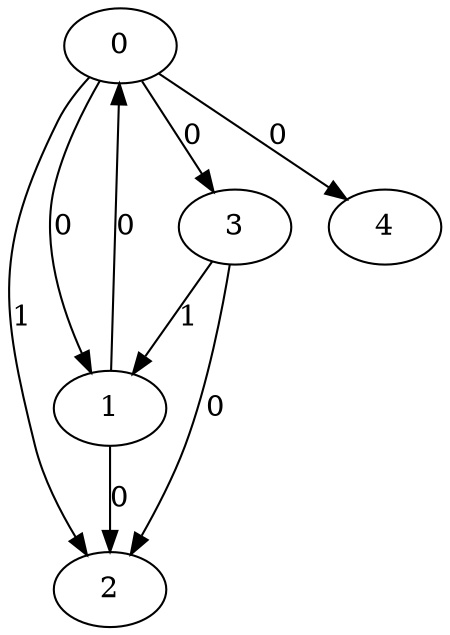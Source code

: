 // Source:618 Canonical: -1 0 1 0 0 0 -1 0 -1 -1 -1 -1 -1 -1 -1 -1 1 0 -1 -1 -1 -1 -1 -1 -1
digraph HRA_from_618_graph_000 {
  0 -> 1 [label="0"];
  0 -> 2 [label="1"];
  0 -> 3 [label="0"];
  1 -> 0 [label="0"];
  1 -> 2 [label="0"];
  3 -> 1 [label="1"];
  3 -> 2 [label="0"];
  0 -> 4 [label="0"];
}

// Source:618 Canonical: -1 0 1 0 0 0 -1 0 -1 -1 -1 -1 -1 -1 -1 -1 1 0 -1 -1 0 -1 -1 -1 -1
digraph HRA_from_618_graph_001 {
  0 -> 1 [label="0"];
  0 -> 2 [label="1"];
  0 -> 3 [label="0"];
  1 -> 0 [label="0"];
  1 -> 2 [label="0"];
  3 -> 1 [label="1"];
  3 -> 2 [label="0"];
  0 -> 4 [label="0"];
  4 -> 0 [label="0"];
}

// Source:618 Canonical: -1 0 1 0 -1 0 -1 0 -1 0 -1 -1 -1 -1 -1 -1 1 0 -1 -1 -1 -1 -1 -1 -1
digraph HRA_from_618_graph_002 {
  0 -> 1 [label="0"];
  0 -> 2 [label="1"];
  0 -> 3 [label="0"];
  1 -> 0 [label="0"];
  1 -> 2 [label="0"];
  3 -> 1 [label="1"];
  3 -> 2 [label="0"];
  1 -> 4 [label="0"];
}

// Source:618 Canonical: -1 0 1 0 0 0 -1 0 -1 0 -1 -1 -1 -1 -1 -1 1 0 -1 -1 -1 -1 -1 -1 -1
digraph HRA_from_618_graph_003 {
  0 -> 1 [label="0"];
  0 -> 2 [label="1"];
  0 -> 3 [label="0"];
  1 -> 0 [label="0"];
  1 -> 2 [label="0"];
  3 -> 1 [label="1"];
  3 -> 2 [label="0"];
  0 -> 4 [label="0"];
  1 -> 4 [label="0"];
}

// Source:618 Canonical: -1 0 1 0 -1 0 -1 0 -1 0 -1 -1 -1 -1 -1 -1 1 0 -1 -1 0 -1 -1 -1 -1
digraph HRA_from_618_graph_004 {
  0 -> 1 [label="0"];
  0 -> 2 [label="1"];
  0 -> 3 [label="0"];
  1 -> 0 [label="0"];
  1 -> 2 [label="0"];
  3 -> 1 [label="1"];
  3 -> 2 [label="0"];
  4 -> 0 [label="0"];
  1 -> 4 [label="0"];
}

// Source:618 Canonical: -1 0 1 0 0 0 -1 0 -1 0 -1 -1 -1 -1 -1 -1 1 0 -1 -1 0 -1 -1 -1 -1
digraph HRA_from_618_graph_005 {
  0 -> 1 [label="0"];
  0 -> 2 [label="1"];
  0 -> 3 [label="0"];
  1 -> 0 [label="0"];
  1 -> 2 [label="0"];
  3 -> 1 [label="1"];
  3 -> 2 [label="0"];
  0 -> 4 [label="0"];
  4 -> 0 [label="0"];
  1 -> 4 [label="0"];
}

// Source:618 Canonical: -1 0 1 0 0 0 -1 0 -1 -1 -1 -1 -1 -1 -1 -1 1 0 -1 -1 -1 0 -1 -1 -1
digraph HRA_from_618_graph_006 {
  0 -> 1 [label="0"];
  0 -> 2 [label="1"];
  0 -> 3 [label="0"];
  1 -> 0 [label="0"];
  1 -> 2 [label="0"];
  3 -> 1 [label="1"];
  3 -> 2 [label="0"];
  0 -> 4 [label="0"];
  4 -> 1 [label="0"];
}

// Source:618 Canonical: -1 0 1 0 0 0 -1 0 -1 -1 -1 -1 -1 -1 -1 -1 1 0 -1 -1 0 0 -1 -1 -1
digraph HRA_from_618_graph_007 {
  0 -> 1 [label="0"];
  0 -> 2 [label="1"];
  0 -> 3 [label="0"];
  1 -> 0 [label="0"];
  1 -> 2 [label="0"];
  3 -> 1 [label="1"];
  3 -> 2 [label="0"];
  0 -> 4 [label="0"];
  4 -> 0 [label="0"];
  4 -> 1 [label="0"];
}

// Source:618 Canonical: -1 0 1 0 -1 0 -1 0 -1 0 -1 -1 -1 -1 -1 -1 1 0 -1 -1 -1 0 -1 -1 -1
digraph HRA_from_618_graph_008 {
  0 -> 1 [label="0"];
  0 -> 2 [label="1"];
  0 -> 3 [label="0"];
  1 -> 0 [label="0"];
  1 -> 2 [label="0"];
  3 -> 1 [label="1"];
  3 -> 2 [label="0"];
  1 -> 4 [label="0"];
  4 -> 1 [label="0"];
}

// Source:618 Canonical: -1 0 1 0 0 0 -1 0 -1 0 -1 -1 -1 -1 -1 -1 1 0 -1 -1 -1 0 -1 -1 -1
digraph HRA_from_618_graph_009 {
  0 -> 1 [label="0"];
  0 -> 2 [label="1"];
  0 -> 3 [label="0"];
  1 -> 0 [label="0"];
  1 -> 2 [label="0"];
  3 -> 1 [label="1"];
  3 -> 2 [label="0"];
  0 -> 4 [label="0"];
  1 -> 4 [label="0"];
  4 -> 1 [label="0"];
}

// Source:618 Canonical: -1 0 1 0 -1 0 -1 0 -1 0 -1 -1 -1 -1 -1 -1 1 0 -1 -1 0 0 -1 -1 -1
digraph HRA_from_618_graph_010 {
  0 -> 1 [label="0"];
  0 -> 2 [label="1"];
  0 -> 3 [label="0"];
  1 -> 0 [label="0"];
  1 -> 2 [label="0"];
  3 -> 1 [label="1"];
  3 -> 2 [label="0"];
  4 -> 0 [label="0"];
  1 -> 4 [label="0"];
  4 -> 1 [label="0"];
}

// Source:618 Canonical: -1 0 1 0 0 0 -1 0 -1 0 -1 -1 -1 -1 -1 -1 1 0 -1 -1 0 0 -1 -1 -1
digraph HRA_from_618_graph_011 {
  0 -> 1 [label="0"];
  0 -> 2 [label="1"];
  0 -> 3 [label="0"];
  1 -> 0 [label="0"];
  1 -> 2 [label="0"];
  3 -> 1 [label="1"];
  3 -> 2 [label="0"];
  0 -> 4 [label="0"];
  4 -> 0 [label="0"];
  1 -> 4 [label="0"];
  4 -> 1 [label="0"];
}

// Source:618 Canonical: -1 0 1 0 -1 0 -1 0 -1 -1 -1 -1 -1 -1 0 -1 1 0 -1 -1 -1 -1 -1 -1 -1
digraph HRA_from_618_graph_012 {
  0 -> 1 [label="0"];
  0 -> 2 [label="1"];
  0 -> 3 [label="0"];
  1 -> 0 [label="0"];
  1 -> 2 [label="0"];
  3 -> 1 [label="1"];
  3 -> 2 [label="0"];
  2 -> 4 [label="0"];
}

// Source:618 Canonical: -1 0 1 0 0 0 -1 0 -1 -1 -1 -1 -1 -1 0 -1 1 0 -1 -1 -1 -1 -1 -1 -1
digraph HRA_from_618_graph_013 {
  0 -> 1 [label="0"];
  0 -> 2 [label="1"];
  0 -> 3 [label="0"];
  1 -> 0 [label="0"];
  1 -> 2 [label="0"];
  3 -> 1 [label="1"];
  3 -> 2 [label="0"];
  0 -> 4 [label="0"];
  2 -> 4 [label="0"];
}

// Source:618 Canonical: -1 0 1 0 -1 0 -1 0 -1 -1 -1 -1 -1 -1 0 -1 1 0 -1 -1 0 -1 -1 -1 -1
digraph HRA_from_618_graph_014 {
  0 -> 1 [label="0"];
  0 -> 2 [label="1"];
  0 -> 3 [label="0"];
  1 -> 0 [label="0"];
  1 -> 2 [label="0"];
  3 -> 1 [label="1"];
  3 -> 2 [label="0"];
  4 -> 0 [label="0"];
  2 -> 4 [label="0"];
}

// Source:618 Canonical: -1 0 1 0 0 0 -1 0 -1 -1 -1 -1 -1 -1 0 -1 1 0 -1 -1 0 -1 -1 -1 -1
digraph HRA_from_618_graph_015 {
  0 -> 1 [label="0"];
  0 -> 2 [label="1"];
  0 -> 3 [label="0"];
  1 -> 0 [label="0"];
  1 -> 2 [label="0"];
  3 -> 1 [label="1"];
  3 -> 2 [label="0"];
  0 -> 4 [label="0"];
  4 -> 0 [label="0"];
  2 -> 4 [label="0"];
}

// Source:618 Canonical: -1 0 1 0 -1 0 -1 0 -1 0 -1 -1 -1 -1 0 -1 1 0 -1 -1 -1 -1 -1 -1 -1
digraph HRA_from_618_graph_016 {
  0 -> 1 [label="0"];
  0 -> 2 [label="1"];
  0 -> 3 [label="0"];
  1 -> 0 [label="0"];
  1 -> 2 [label="0"];
  3 -> 1 [label="1"];
  3 -> 2 [label="0"];
  1 -> 4 [label="0"];
  2 -> 4 [label="0"];
}

// Source:618 Canonical: -1 0 1 0 0 0 -1 0 -1 0 -1 -1 -1 -1 0 -1 1 0 -1 -1 -1 -1 -1 -1 -1
digraph HRA_from_618_graph_017 {
  0 -> 1 [label="0"];
  0 -> 2 [label="1"];
  0 -> 3 [label="0"];
  1 -> 0 [label="0"];
  1 -> 2 [label="0"];
  3 -> 1 [label="1"];
  3 -> 2 [label="0"];
  0 -> 4 [label="0"];
  1 -> 4 [label="0"];
  2 -> 4 [label="0"];
}

// Source:618 Canonical: -1 0 1 0 -1 0 -1 0 -1 0 -1 -1 -1 -1 0 -1 1 0 -1 -1 0 -1 -1 -1 -1
digraph HRA_from_618_graph_018 {
  0 -> 1 [label="0"];
  0 -> 2 [label="1"];
  0 -> 3 [label="0"];
  1 -> 0 [label="0"];
  1 -> 2 [label="0"];
  3 -> 1 [label="1"];
  3 -> 2 [label="0"];
  4 -> 0 [label="0"];
  1 -> 4 [label="0"];
  2 -> 4 [label="0"];
}

// Source:618 Canonical: -1 0 1 0 0 0 -1 0 -1 0 -1 -1 -1 -1 0 -1 1 0 -1 -1 0 -1 -1 -1 -1
digraph HRA_from_618_graph_019 {
  0 -> 1 [label="0"];
  0 -> 2 [label="1"];
  0 -> 3 [label="0"];
  1 -> 0 [label="0"];
  1 -> 2 [label="0"];
  3 -> 1 [label="1"];
  3 -> 2 [label="0"];
  0 -> 4 [label="0"];
  4 -> 0 [label="0"];
  1 -> 4 [label="0"];
  2 -> 4 [label="0"];
}

// Source:618 Canonical: -1 0 1 0 -1 0 -1 0 -1 -1 -1 -1 -1 -1 0 -1 1 0 -1 -1 -1 0 -1 -1 -1
digraph HRA_from_618_graph_020 {
  0 -> 1 [label="0"];
  0 -> 2 [label="1"];
  0 -> 3 [label="0"];
  1 -> 0 [label="0"];
  1 -> 2 [label="0"];
  3 -> 1 [label="1"];
  3 -> 2 [label="0"];
  4 -> 1 [label="0"];
  2 -> 4 [label="0"];
}

// Source:618 Canonical: -1 0 1 0 0 0 -1 0 -1 -1 -1 -1 -1 -1 0 -1 1 0 -1 -1 -1 0 -1 -1 -1
digraph HRA_from_618_graph_021 {
  0 -> 1 [label="0"];
  0 -> 2 [label="1"];
  0 -> 3 [label="0"];
  1 -> 0 [label="0"];
  1 -> 2 [label="0"];
  3 -> 1 [label="1"];
  3 -> 2 [label="0"];
  0 -> 4 [label="0"];
  4 -> 1 [label="0"];
  2 -> 4 [label="0"];
}

// Source:618 Canonical: -1 0 1 0 -1 0 -1 0 -1 -1 -1 -1 -1 -1 0 -1 1 0 -1 -1 0 0 -1 -1 -1
digraph HRA_from_618_graph_022 {
  0 -> 1 [label="0"];
  0 -> 2 [label="1"];
  0 -> 3 [label="0"];
  1 -> 0 [label="0"];
  1 -> 2 [label="0"];
  3 -> 1 [label="1"];
  3 -> 2 [label="0"];
  4 -> 0 [label="0"];
  4 -> 1 [label="0"];
  2 -> 4 [label="0"];
}

// Source:618 Canonical: -1 0 1 0 0 0 -1 0 -1 -1 -1 -1 -1 -1 0 -1 1 0 -1 -1 0 0 -1 -1 -1
digraph HRA_from_618_graph_023 {
  0 -> 1 [label="0"];
  0 -> 2 [label="1"];
  0 -> 3 [label="0"];
  1 -> 0 [label="0"];
  1 -> 2 [label="0"];
  3 -> 1 [label="1"];
  3 -> 2 [label="0"];
  0 -> 4 [label="0"];
  4 -> 0 [label="0"];
  4 -> 1 [label="0"];
  2 -> 4 [label="0"];
}

// Source:618 Canonical: -1 0 1 0 -1 0 -1 0 -1 0 -1 -1 -1 -1 0 -1 1 0 -1 -1 -1 0 -1 -1 -1
digraph HRA_from_618_graph_024 {
  0 -> 1 [label="0"];
  0 -> 2 [label="1"];
  0 -> 3 [label="0"];
  1 -> 0 [label="0"];
  1 -> 2 [label="0"];
  3 -> 1 [label="1"];
  3 -> 2 [label="0"];
  1 -> 4 [label="0"];
  4 -> 1 [label="0"];
  2 -> 4 [label="0"];
}

// Source:618 Canonical: -1 0 1 0 0 0 -1 0 -1 0 -1 -1 -1 -1 0 -1 1 0 -1 -1 -1 0 -1 -1 -1
digraph HRA_from_618_graph_025 {
  0 -> 1 [label="0"];
  0 -> 2 [label="1"];
  0 -> 3 [label="0"];
  1 -> 0 [label="0"];
  1 -> 2 [label="0"];
  3 -> 1 [label="1"];
  3 -> 2 [label="0"];
  0 -> 4 [label="0"];
  1 -> 4 [label="0"];
  4 -> 1 [label="0"];
  2 -> 4 [label="0"];
}

// Source:618 Canonical: -1 0 1 0 -1 0 -1 0 -1 0 -1 -1 -1 -1 0 -1 1 0 -1 -1 0 0 -1 -1 -1
digraph HRA_from_618_graph_026 {
  0 -> 1 [label="0"];
  0 -> 2 [label="1"];
  0 -> 3 [label="0"];
  1 -> 0 [label="0"];
  1 -> 2 [label="0"];
  3 -> 1 [label="1"];
  3 -> 2 [label="0"];
  4 -> 0 [label="0"];
  1 -> 4 [label="0"];
  4 -> 1 [label="0"];
  2 -> 4 [label="0"];
}

// Source:618 Canonical: -1 0 1 0 0 0 -1 0 -1 0 -1 -1 -1 -1 0 -1 1 0 -1 -1 0 0 -1 -1 -1
digraph HRA_from_618_graph_027 {
  0 -> 1 [label="0"];
  0 -> 2 [label="1"];
  0 -> 3 [label="0"];
  1 -> 0 [label="0"];
  1 -> 2 [label="0"];
  3 -> 1 [label="1"];
  3 -> 2 [label="0"];
  0 -> 4 [label="0"];
  4 -> 0 [label="0"];
  1 -> 4 [label="0"];
  4 -> 1 [label="0"];
  2 -> 4 [label="0"];
}

// Source:618 Canonical: -1 0 1 0 0 0 -1 0 -1 -1 -1 -1 -1 -1 -1 -1 1 0 -1 -1 -1 -1 0 -1 -1
digraph HRA_from_618_graph_028 {
  0 -> 1 [label="0"];
  0 -> 2 [label="1"];
  0 -> 3 [label="0"];
  1 -> 0 [label="0"];
  1 -> 2 [label="0"];
  3 -> 1 [label="1"];
  3 -> 2 [label="0"];
  0 -> 4 [label="0"];
  4 -> 2 [label="0"];
}

// Source:618 Canonical: -1 0 1 0 0 0 -1 0 -1 -1 -1 -1 -1 -1 -1 -1 1 0 -1 -1 0 -1 0 -1 -1
digraph HRA_from_618_graph_029 {
  0 -> 1 [label="0"];
  0 -> 2 [label="1"];
  0 -> 3 [label="0"];
  1 -> 0 [label="0"];
  1 -> 2 [label="0"];
  3 -> 1 [label="1"];
  3 -> 2 [label="0"];
  0 -> 4 [label="0"];
  4 -> 0 [label="0"];
  4 -> 2 [label="0"];
}

// Source:618 Canonical: -1 0 1 0 -1 0 -1 0 -1 0 -1 -1 -1 -1 -1 -1 1 0 -1 -1 -1 -1 0 -1 -1
digraph HRA_from_618_graph_030 {
  0 -> 1 [label="0"];
  0 -> 2 [label="1"];
  0 -> 3 [label="0"];
  1 -> 0 [label="0"];
  1 -> 2 [label="0"];
  3 -> 1 [label="1"];
  3 -> 2 [label="0"];
  1 -> 4 [label="0"];
  4 -> 2 [label="0"];
}

// Source:618 Canonical: -1 0 1 0 0 0 -1 0 -1 0 -1 -1 -1 -1 -1 -1 1 0 -1 -1 -1 -1 0 -1 -1
digraph HRA_from_618_graph_031 {
  0 -> 1 [label="0"];
  0 -> 2 [label="1"];
  0 -> 3 [label="0"];
  1 -> 0 [label="0"];
  1 -> 2 [label="0"];
  3 -> 1 [label="1"];
  3 -> 2 [label="0"];
  0 -> 4 [label="0"];
  1 -> 4 [label="0"];
  4 -> 2 [label="0"];
}

// Source:618 Canonical: -1 0 1 0 -1 0 -1 0 -1 0 -1 -1 -1 -1 -1 -1 1 0 -1 -1 0 -1 0 -1 -1
digraph HRA_from_618_graph_032 {
  0 -> 1 [label="0"];
  0 -> 2 [label="1"];
  0 -> 3 [label="0"];
  1 -> 0 [label="0"];
  1 -> 2 [label="0"];
  3 -> 1 [label="1"];
  3 -> 2 [label="0"];
  4 -> 0 [label="0"];
  1 -> 4 [label="0"];
  4 -> 2 [label="0"];
}

// Source:618 Canonical: -1 0 1 0 0 0 -1 0 -1 0 -1 -1 -1 -1 -1 -1 1 0 -1 -1 0 -1 0 -1 -1
digraph HRA_from_618_graph_033 {
  0 -> 1 [label="0"];
  0 -> 2 [label="1"];
  0 -> 3 [label="0"];
  1 -> 0 [label="0"];
  1 -> 2 [label="0"];
  3 -> 1 [label="1"];
  3 -> 2 [label="0"];
  0 -> 4 [label="0"];
  4 -> 0 [label="0"];
  1 -> 4 [label="0"];
  4 -> 2 [label="0"];
}

// Source:618 Canonical: -1 0 1 0 0 0 -1 0 -1 -1 -1 -1 -1 -1 -1 -1 1 0 -1 -1 -1 0 0 -1 -1
digraph HRA_from_618_graph_034 {
  0 -> 1 [label="0"];
  0 -> 2 [label="1"];
  0 -> 3 [label="0"];
  1 -> 0 [label="0"];
  1 -> 2 [label="0"];
  3 -> 1 [label="1"];
  3 -> 2 [label="0"];
  0 -> 4 [label="0"];
  4 -> 1 [label="0"];
  4 -> 2 [label="0"];
}

// Source:618 Canonical: -1 0 1 0 0 0 -1 0 -1 -1 -1 -1 -1 -1 -1 -1 1 0 -1 -1 0 0 0 -1 -1
digraph HRA_from_618_graph_035 {
  0 -> 1 [label="0"];
  0 -> 2 [label="1"];
  0 -> 3 [label="0"];
  1 -> 0 [label="0"];
  1 -> 2 [label="0"];
  3 -> 1 [label="1"];
  3 -> 2 [label="0"];
  0 -> 4 [label="0"];
  4 -> 0 [label="0"];
  4 -> 1 [label="0"];
  4 -> 2 [label="0"];
}

// Source:618 Canonical: -1 0 1 0 -1 0 -1 0 -1 0 -1 -1 -1 -1 -1 -1 1 0 -1 -1 -1 0 0 -1 -1
digraph HRA_from_618_graph_036 {
  0 -> 1 [label="0"];
  0 -> 2 [label="1"];
  0 -> 3 [label="0"];
  1 -> 0 [label="0"];
  1 -> 2 [label="0"];
  3 -> 1 [label="1"];
  3 -> 2 [label="0"];
  1 -> 4 [label="0"];
  4 -> 1 [label="0"];
  4 -> 2 [label="0"];
}

// Source:618 Canonical: -1 0 1 0 0 0 -1 0 -1 0 -1 -1 -1 -1 -1 -1 1 0 -1 -1 -1 0 0 -1 -1
digraph HRA_from_618_graph_037 {
  0 -> 1 [label="0"];
  0 -> 2 [label="1"];
  0 -> 3 [label="0"];
  1 -> 0 [label="0"];
  1 -> 2 [label="0"];
  3 -> 1 [label="1"];
  3 -> 2 [label="0"];
  0 -> 4 [label="0"];
  1 -> 4 [label="0"];
  4 -> 1 [label="0"];
  4 -> 2 [label="0"];
}

// Source:618 Canonical: -1 0 1 0 -1 0 -1 0 -1 0 -1 -1 -1 -1 -1 -1 1 0 -1 -1 0 0 0 -1 -1
digraph HRA_from_618_graph_038 {
  0 -> 1 [label="0"];
  0 -> 2 [label="1"];
  0 -> 3 [label="0"];
  1 -> 0 [label="0"];
  1 -> 2 [label="0"];
  3 -> 1 [label="1"];
  3 -> 2 [label="0"];
  4 -> 0 [label="0"];
  1 -> 4 [label="0"];
  4 -> 1 [label="0"];
  4 -> 2 [label="0"];
}

// Source:618 Canonical: -1 0 1 0 0 0 -1 0 -1 0 -1 -1 -1 -1 -1 -1 1 0 -1 -1 0 0 0 -1 -1
digraph HRA_from_618_graph_039 {
  0 -> 1 [label="0"];
  0 -> 2 [label="1"];
  0 -> 3 [label="0"];
  1 -> 0 [label="0"];
  1 -> 2 [label="0"];
  3 -> 1 [label="1"];
  3 -> 2 [label="0"];
  0 -> 4 [label="0"];
  4 -> 0 [label="0"];
  1 -> 4 [label="0"];
  4 -> 1 [label="0"];
  4 -> 2 [label="0"];
}

// Source:618 Canonical: -1 0 1 0 -1 0 -1 0 -1 -1 -1 -1 -1 -1 0 -1 1 0 -1 -1 -1 -1 0 -1 -1
digraph HRA_from_618_graph_040 {
  0 -> 1 [label="0"];
  0 -> 2 [label="1"];
  0 -> 3 [label="0"];
  1 -> 0 [label="0"];
  1 -> 2 [label="0"];
  3 -> 1 [label="1"];
  3 -> 2 [label="0"];
  2 -> 4 [label="0"];
  4 -> 2 [label="0"];
}

// Source:618 Canonical: -1 0 1 0 0 0 -1 0 -1 -1 -1 -1 -1 -1 0 -1 1 0 -1 -1 -1 -1 0 -1 -1
digraph HRA_from_618_graph_041 {
  0 -> 1 [label="0"];
  0 -> 2 [label="1"];
  0 -> 3 [label="0"];
  1 -> 0 [label="0"];
  1 -> 2 [label="0"];
  3 -> 1 [label="1"];
  3 -> 2 [label="0"];
  0 -> 4 [label="0"];
  2 -> 4 [label="0"];
  4 -> 2 [label="0"];
}

// Source:618 Canonical: -1 0 1 0 -1 0 -1 0 -1 -1 -1 -1 -1 -1 0 -1 1 0 -1 -1 0 -1 0 -1 -1
digraph HRA_from_618_graph_042 {
  0 -> 1 [label="0"];
  0 -> 2 [label="1"];
  0 -> 3 [label="0"];
  1 -> 0 [label="0"];
  1 -> 2 [label="0"];
  3 -> 1 [label="1"];
  3 -> 2 [label="0"];
  4 -> 0 [label="0"];
  2 -> 4 [label="0"];
  4 -> 2 [label="0"];
}

// Source:618 Canonical: -1 0 1 0 0 0 -1 0 -1 -1 -1 -1 -1 -1 0 -1 1 0 -1 -1 0 -1 0 -1 -1
digraph HRA_from_618_graph_043 {
  0 -> 1 [label="0"];
  0 -> 2 [label="1"];
  0 -> 3 [label="0"];
  1 -> 0 [label="0"];
  1 -> 2 [label="0"];
  3 -> 1 [label="1"];
  3 -> 2 [label="0"];
  0 -> 4 [label="0"];
  4 -> 0 [label="0"];
  2 -> 4 [label="0"];
  4 -> 2 [label="0"];
}

// Source:618 Canonical: -1 0 1 0 -1 0 -1 0 -1 0 -1 -1 -1 -1 0 -1 1 0 -1 -1 -1 -1 0 -1 -1
digraph HRA_from_618_graph_044 {
  0 -> 1 [label="0"];
  0 -> 2 [label="1"];
  0 -> 3 [label="0"];
  1 -> 0 [label="0"];
  1 -> 2 [label="0"];
  3 -> 1 [label="1"];
  3 -> 2 [label="0"];
  1 -> 4 [label="0"];
  2 -> 4 [label="0"];
  4 -> 2 [label="0"];
}

// Source:618 Canonical: -1 0 1 0 0 0 -1 0 -1 0 -1 -1 -1 -1 0 -1 1 0 -1 -1 -1 -1 0 -1 -1
digraph HRA_from_618_graph_045 {
  0 -> 1 [label="0"];
  0 -> 2 [label="1"];
  0 -> 3 [label="0"];
  1 -> 0 [label="0"];
  1 -> 2 [label="0"];
  3 -> 1 [label="1"];
  3 -> 2 [label="0"];
  0 -> 4 [label="0"];
  1 -> 4 [label="0"];
  2 -> 4 [label="0"];
  4 -> 2 [label="0"];
}

// Source:618 Canonical: -1 0 1 0 -1 0 -1 0 -1 0 -1 -1 -1 -1 0 -1 1 0 -1 -1 0 -1 0 -1 -1
digraph HRA_from_618_graph_046 {
  0 -> 1 [label="0"];
  0 -> 2 [label="1"];
  0 -> 3 [label="0"];
  1 -> 0 [label="0"];
  1 -> 2 [label="0"];
  3 -> 1 [label="1"];
  3 -> 2 [label="0"];
  4 -> 0 [label="0"];
  1 -> 4 [label="0"];
  2 -> 4 [label="0"];
  4 -> 2 [label="0"];
}

// Source:618 Canonical: -1 0 1 0 0 0 -1 0 -1 0 -1 -1 -1 -1 0 -1 1 0 -1 -1 0 -1 0 -1 -1
digraph HRA_from_618_graph_047 {
  0 -> 1 [label="0"];
  0 -> 2 [label="1"];
  0 -> 3 [label="0"];
  1 -> 0 [label="0"];
  1 -> 2 [label="0"];
  3 -> 1 [label="1"];
  3 -> 2 [label="0"];
  0 -> 4 [label="0"];
  4 -> 0 [label="0"];
  1 -> 4 [label="0"];
  2 -> 4 [label="0"];
  4 -> 2 [label="0"];
}

// Source:618 Canonical: -1 0 1 0 -1 0 -1 0 -1 -1 -1 -1 -1 -1 0 -1 1 0 -1 -1 -1 0 0 -1 -1
digraph HRA_from_618_graph_048 {
  0 -> 1 [label="0"];
  0 -> 2 [label="1"];
  0 -> 3 [label="0"];
  1 -> 0 [label="0"];
  1 -> 2 [label="0"];
  3 -> 1 [label="1"];
  3 -> 2 [label="0"];
  4 -> 1 [label="0"];
  2 -> 4 [label="0"];
  4 -> 2 [label="0"];
}

// Source:618 Canonical: -1 0 1 0 0 0 -1 0 -1 -1 -1 -1 -1 -1 0 -1 1 0 -1 -1 -1 0 0 -1 -1
digraph HRA_from_618_graph_049 {
  0 -> 1 [label="0"];
  0 -> 2 [label="1"];
  0 -> 3 [label="0"];
  1 -> 0 [label="0"];
  1 -> 2 [label="0"];
  3 -> 1 [label="1"];
  3 -> 2 [label="0"];
  0 -> 4 [label="0"];
  4 -> 1 [label="0"];
  2 -> 4 [label="0"];
  4 -> 2 [label="0"];
}

// Source:618 Canonical: -1 0 1 0 -1 0 -1 0 -1 -1 -1 -1 -1 -1 0 -1 1 0 -1 -1 0 0 0 -1 -1
digraph HRA_from_618_graph_050 {
  0 -> 1 [label="0"];
  0 -> 2 [label="1"];
  0 -> 3 [label="0"];
  1 -> 0 [label="0"];
  1 -> 2 [label="0"];
  3 -> 1 [label="1"];
  3 -> 2 [label="0"];
  4 -> 0 [label="0"];
  4 -> 1 [label="0"];
  2 -> 4 [label="0"];
  4 -> 2 [label="0"];
}

// Source:618 Canonical: -1 0 1 0 0 0 -1 0 -1 -1 -1 -1 -1 -1 0 -1 1 0 -1 -1 0 0 0 -1 -1
digraph HRA_from_618_graph_051 {
  0 -> 1 [label="0"];
  0 -> 2 [label="1"];
  0 -> 3 [label="0"];
  1 -> 0 [label="0"];
  1 -> 2 [label="0"];
  3 -> 1 [label="1"];
  3 -> 2 [label="0"];
  0 -> 4 [label="0"];
  4 -> 0 [label="0"];
  4 -> 1 [label="0"];
  2 -> 4 [label="0"];
  4 -> 2 [label="0"];
}

// Source:618 Canonical: -1 0 1 0 -1 0 -1 0 -1 0 -1 -1 -1 -1 0 -1 1 0 -1 -1 -1 0 0 -1 -1
digraph HRA_from_618_graph_052 {
  0 -> 1 [label="0"];
  0 -> 2 [label="1"];
  0 -> 3 [label="0"];
  1 -> 0 [label="0"];
  1 -> 2 [label="0"];
  3 -> 1 [label="1"];
  3 -> 2 [label="0"];
  1 -> 4 [label="0"];
  4 -> 1 [label="0"];
  2 -> 4 [label="0"];
  4 -> 2 [label="0"];
}

// Source:618 Canonical: -1 0 1 0 0 0 -1 0 -1 0 -1 -1 -1 -1 0 -1 1 0 -1 -1 -1 0 0 -1 -1
digraph HRA_from_618_graph_053 {
  0 -> 1 [label="0"];
  0 -> 2 [label="1"];
  0 -> 3 [label="0"];
  1 -> 0 [label="0"];
  1 -> 2 [label="0"];
  3 -> 1 [label="1"];
  3 -> 2 [label="0"];
  0 -> 4 [label="0"];
  1 -> 4 [label="0"];
  4 -> 1 [label="0"];
  2 -> 4 [label="0"];
  4 -> 2 [label="0"];
}

// Source:618 Canonical: -1 0 1 0 -1 0 -1 0 -1 0 -1 -1 -1 -1 0 -1 1 0 -1 -1 0 0 0 -1 -1
digraph HRA_from_618_graph_054 {
  0 -> 1 [label="0"];
  0 -> 2 [label="1"];
  0 -> 3 [label="0"];
  1 -> 0 [label="0"];
  1 -> 2 [label="0"];
  3 -> 1 [label="1"];
  3 -> 2 [label="0"];
  4 -> 0 [label="0"];
  1 -> 4 [label="0"];
  4 -> 1 [label="0"];
  2 -> 4 [label="0"];
  4 -> 2 [label="0"];
}

// Source:618 Canonical: -1 0 1 0 0 0 -1 0 -1 0 -1 -1 -1 -1 0 -1 1 0 -1 -1 0 0 0 -1 -1
digraph HRA_from_618_graph_055 {
  0 -> 1 [label="0"];
  0 -> 2 [label="1"];
  0 -> 3 [label="0"];
  1 -> 0 [label="0"];
  1 -> 2 [label="0"];
  3 -> 1 [label="1"];
  3 -> 2 [label="0"];
  0 -> 4 [label="0"];
  4 -> 0 [label="0"];
  1 -> 4 [label="0"];
  4 -> 1 [label="0"];
  2 -> 4 [label="0"];
  4 -> 2 [label="0"];
}

// Source:618 Canonical: -1 0 1 0 -1 0 -1 0 -1 -1 -1 -1 -1 -1 -1 -1 1 0 -1 0 -1 -1 -1 -1 -1
digraph HRA_from_618_graph_056 {
  0 -> 1 [label="0"];
  0 -> 2 [label="1"];
  0 -> 3 [label="0"];
  1 -> 0 [label="0"];
  1 -> 2 [label="0"];
  3 -> 1 [label="1"];
  3 -> 2 [label="0"];
  3 -> 4 [label="0"];
}

// Source:618 Canonical: -1 0 1 0 0 0 -1 0 -1 -1 -1 -1 -1 -1 -1 -1 1 0 -1 0 -1 -1 -1 -1 -1
digraph HRA_from_618_graph_057 {
  0 -> 1 [label="0"];
  0 -> 2 [label="1"];
  0 -> 3 [label="0"];
  1 -> 0 [label="0"];
  1 -> 2 [label="0"];
  3 -> 1 [label="1"];
  3 -> 2 [label="0"];
  0 -> 4 [label="0"];
  3 -> 4 [label="0"];
}

// Source:618 Canonical: -1 0 1 0 -1 0 -1 0 -1 -1 -1 -1 -1 -1 -1 -1 1 0 -1 0 0 -1 -1 -1 -1
digraph HRA_from_618_graph_058 {
  0 -> 1 [label="0"];
  0 -> 2 [label="1"];
  0 -> 3 [label="0"];
  1 -> 0 [label="0"];
  1 -> 2 [label="0"];
  3 -> 1 [label="1"];
  3 -> 2 [label="0"];
  4 -> 0 [label="0"];
  3 -> 4 [label="0"];
}

// Source:618 Canonical: -1 0 1 0 0 0 -1 0 -1 -1 -1 -1 -1 -1 -1 -1 1 0 -1 0 0 -1 -1 -1 -1
digraph HRA_from_618_graph_059 {
  0 -> 1 [label="0"];
  0 -> 2 [label="1"];
  0 -> 3 [label="0"];
  1 -> 0 [label="0"];
  1 -> 2 [label="0"];
  3 -> 1 [label="1"];
  3 -> 2 [label="0"];
  0 -> 4 [label="0"];
  4 -> 0 [label="0"];
  3 -> 4 [label="0"];
}

// Source:618 Canonical: -1 0 1 0 -1 0 -1 0 -1 0 -1 -1 -1 -1 -1 -1 1 0 -1 0 -1 -1 -1 -1 -1
digraph HRA_from_618_graph_060 {
  0 -> 1 [label="0"];
  0 -> 2 [label="1"];
  0 -> 3 [label="0"];
  1 -> 0 [label="0"];
  1 -> 2 [label="0"];
  3 -> 1 [label="1"];
  3 -> 2 [label="0"];
  1 -> 4 [label="0"];
  3 -> 4 [label="0"];
}

// Source:618 Canonical: -1 0 1 0 0 0 -1 0 -1 0 -1 -1 -1 -1 -1 -1 1 0 -1 0 -1 -1 -1 -1 -1
digraph HRA_from_618_graph_061 {
  0 -> 1 [label="0"];
  0 -> 2 [label="1"];
  0 -> 3 [label="0"];
  1 -> 0 [label="0"];
  1 -> 2 [label="0"];
  3 -> 1 [label="1"];
  3 -> 2 [label="0"];
  0 -> 4 [label="0"];
  1 -> 4 [label="0"];
  3 -> 4 [label="0"];
}

// Source:618 Canonical: -1 0 1 0 -1 0 -1 0 -1 0 -1 -1 -1 -1 -1 -1 1 0 -1 0 0 -1 -1 -1 -1
digraph HRA_from_618_graph_062 {
  0 -> 1 [label="0"];
  0 -> 2 [label="1"];
  0 -> 3 [label="0"];
  1 -> 0 [label="0"];
  1 -> 2 [label="0"];
  3 -> 1 [label="1"];
  3 -> 2 [label="0"];
  4 -> 0 [label="0"];
  1 -> 4 [label="0"];
  3 -> 4 [label="0"];
}

// Source:618 Canonical: -1 0 1 0 0 0 -1 0 -1 0 -1 -1 -1 -1 -1 -1 1 0 -1 0 0 -1 -1 -1 -1
digraph HRA_from_618_graph_063 {
  0 -> 1 [label="0"];
  0 -> 2 [label="1"];
  0 -> 3 [label="0"];
  1 -> 0 [label="0"];
  1 -> 2 [label="0"];
  3 -> 1 [label="1"];
  3 -> 2 [label="0"];
  0 -> 4 [label="0"];
  4 -> 0 [label="0"];
  1 -> 4 [label="0"];
  3 -> 4 [label="0"];
}

// Source:618 Canonical: -1 0 1 0 -1 0 -1 0 -1 -1 -1 -1 -1 -1 -1 -1 1 0 -1 0 -1 0 -1 -1 -1
digraph HRA_from_618_graph_064 {
  0 -> 1 [label="0"];
  0 -> 2 [label="1"];
  0 -> 3 [label="0"];
  1 -> 0 [label="0"];
  1 -> 2 [label="0"];
  3 -> 1 [label="1"];
  3 -> 2 [label="0"];
  4 -> 1 [label="0"];
  3 -> 4 [label="0"];
}

// Source:618 Canonical: -1 0 1 0 0 0 -1 0 -1 -1 -1 -1 -1 -1 -1 -1 1 0 -1 0 -1 0 -1 -1 -1
digraph HRA_from_618_graph_065 {
  0 -> 1 [label="0"];
  0 -> 2 [label="1"];
  0 -> 3 [label="0"];
  1 -> 0 [label="0"];
  1 -> 2 [label="0"];
  3 -> 1 [label="1"];
  3 -> 2 [label="0"];
  0 -> 4 [label="0"];
  4 -> 1 [label="0"];
  3 -> 4 [label="0"];
}

// Source:618 Canonical: -1 0 1 0 -1 0 -1 0 -1 -1 -1 -1 -1 -1 -1 -1 1 0 -1 0 0 0 -1 -1 -1
digraph HRA_from_618_graph_066 {
  0 -> 1 [label="0"];
  0 -> 2 [label="1"];
  0 -> 3 [label="0"];
  1 -> 0 [label="0"];
  1 -> 2 [label="0"];
  3 -> 1 [label="1"];
  3 -> 2 [label="0"];
  4 -> 0 [label="0"];
  4 -> 1 [label="0"];
  3 -> 4 [label="0"];
}

// Source:618 Canonical: -1 0 1 0 0 0 -1 0 -1 -1 -1 -1 -1 -1 -1 -1 1 0 -1 0 0 0 -1 -1 -1
digraph HRA_from_618_graph_067 {
  0 -> 1 [label="0"];
  0 -> 2 [label="1"];
  0 -> 3 [label="0"];
  1 -> 0 [label="0"];
  1 -> 2 [label="0"];
  3 -> 1 [label="1"];
  3 -> 2 [label="0"];
  0 -> 4 [label="0"];
  4 -> 0 [label="0"];
  4 -> 1 [label="0"];
  3 -> 4 [label="0"];
}

// Source:618 Canonical: -1 0 1 0 -1 0 -1 0 -1 0 -1 -1 -1 -1 -1 -1 1 0 -1 0 -1 0 -1 -1 -1
digraph HRA_from_618_graph_068 {
  0 -> 1 [label="0"];
  0 -> 2 [label="1"];
  0 -> 3 [label="0"];
  1 -> 0 [label="0"];
  1 -> 2 [label="0"];
  3 -> 1 [label="1"];
  3 -> 2 [label="0"];
  1 -> 4 [label="0"];
  4 -> 1 [label="0"];
  3 -> 4 [label="0"];
}

// Source:618 Canonical: -1 0 1 0 0 0 -1 0 -1 0 -1 -1 -1 -1 -1 -1 1 0 -1 0 -1 0 -1 -1 -1
digraph HRA_from_618_graph_069 {
  0 -> 1 [label="0"];
  0 -> 2 [label="1"];
  0 -> 3 [label="0"];
  1 -> 0 [label="0"];
  1 -> 2 [label="0"];
  3 -> 1 [label="1"];
  3 -> 2 [label="0"];
  0 -> 4 [label="0"];
  1 -> 4 [label="0"];
  4 -> 1 [label="0"];
  3 -> 4 [label="0"];
}

// Source:618 Canonical: -1 0 1 0 -1 0 -1 0 -1 0 -1 -1 -1 -1 -1 -1 1 0 -1 0 0 0 -1 -1 -1
digraph HRA_from_618_graph_070 {
  0 -> 1 [label="0"];
  0 -> 2 [label="1"];
  0 -> 3 [label="0"];
  1 -> 0 [label="0"];
  1 -> 2 [label="0"];
  3 -> 1 [label="1"];
  3 -> 2 [label="0"];
  4 -> 0 [label="0"];
  1 -> 4 [label="0"];
  4 -> 1 [label="0"];
  3 -> 4 [label="0"];
}

// Source:618 Canonical: -1 0 1 0 0 0 -1 0 -1 0 -1 -1 -1 -1 -1 -1 1 0 -1 0 0 0 -1 -1 -1
digraph HRA_from_618_graph_071 {
  0 -> 1 [label="0"];
  0 -> 2 [label="1"];
  0 -> 3 [label="0"];
  1 -> 0 [label="0"];
  1 -> 2 [label="0"];
  3 -> 1 [label="1"];
  3 -> 2 [label="0"];
  0 -> 4 [label="0"];
  4 -> 0 [label="0"];
  1 -> 4 [label="0"];
  4 -> 1 [label="0"];
  3 -> 4 [label="0"];
}

// Source:618 Canonical: -1 0 1 0 -1 0 -1 0 -1 -1 -1 -1 -1 -1 0 -1 1 0 -1 0 -1 -1 -1 -1 -1
digraph HRA_from_618_graph_072 {
  0 -> 1 [label="0"];
  0 -> 2 [label="1"];
  0 -> 3 [label="0"];
  1 -> 0 [label="0"];
  1 -> 2 [label="0"];
  3 -> 1 [label="1"];
  3 -> 2 [label="0"];
  2 -> 4 [label="0"];
  3 -> 4 [label="0"];
}

// Source:618 Canonical: -1 0 1 0 0 0 -1 0 -1 -1 -1 -1 -1 -1 0 -1 1 0 -1 0 -1 -1 -1 -1 -1
digraph HRA_from_618_graph_073 {
  0 -> 1 [label="0"];
  0 -> 2 [label="1"];
  0 -> 3 [label="0"];
  1 -> 0 [label="0"];
  1 -> 2 [label="0"];
  3 -> 1 [label="1"];
  3 -> 2 [label="0"];
  0 -> 4 [label="0"];
  2 -> 4 [label="0"];
  3 -> 4 [label="0"];
}

// Source:618 Canonical: -1 0 1 0 -1 0 -1 0 -1 -1 -1 -1 -1 -1 0 -1 1 0 -1 0 0 -1 -1 -1 -1
digraph HRA_from_618_graph_074 {
  0 -> 1 [label="0"];
  0 -> 2 [label="1"];
  0 -> 3 [label="0"];
  1 -> 0 [label="0"];
  1 -> 2 [label="0"];
  3 -> 1 [label="1"];
  3 -> 2 [label="0"];
  4 -> 0 [label="0"];
  2 -> 4 [label="0"];
  3 -> 4 [label="0"];
}

// Source:618 Canonical: -1 0 1 0 0 0 -1 0 -1 -1 -1 -1 -1 -1 0 -1 1 0 -1 0 0 -1 -1 -1 -1
digraph HRA_from_618_graph_075 {
  0 -> 1 [label="0"];
  0 -> 2 [label="1"];
  0 -> 3 [label="0"];
  1 -> 0 [label="0"];
  1 -> 2 [label="0"];
  3 -> 1 [label="1"];
  3 -> 2 [label="0"];
  0 -> 4 [label="0"];
  4 -> 0 [label="0"];
  2 -> 4 [label="0"];
  3 -> 4 [label="0"];
}

// Source:618 Canonical: -1 0 1 0 -1 0 -1 0 -1 0 -1 -1 -1 -1 0 -1 1 0 -1 0 -1 -1 -1 -1 -1
digraph HRA_from_618_graph_076 {
  0 -> 1 [label="0"];
  0 -> 2 [label="1"];
  0 -> 3 [label="0"];
  1 -> 0 [label="0"];
  1 -> 2 [label="0"];
  3 -> 1 [label="1"];
  3 -> 2 [label="0"];
  1 -> 4 [label="0"];
  2 -> 4 [label="0"];
  3 -> 4 [label="0"];
}

// Source:618 Canonical: -1 0 1 0 0 0 -1 0 -1 0 -1 -1 -1 -1 0 -1 1 0 -1 0 -1 -1 -1 -1 -1
digraph HRA_from_618_graph_077 {
  0 -> 1 [label="0"];
  0 -> 2 [label="1"];
  0 -> 3 [label="0"];
  1 -> 0 [label="0"];
  1 -> 2 [label="0"];
  3 -> 1 [label="1"];
  3 -> 2 [label="0"];
  0 -> 4 [label="0"];
  1 -> 4 [label="0"];
  2 -> 4 [label="0"];
  3 -> 4 [label="0"];
}

// Source:618 Canonical: -1 0 1 0 -1 0 -1 0 -1 0 -1 -1 -1 -1 0 -1 1 0 -1 0 0 -1 -1 -1 -1
digraph HRA_from_618_graph_078 {
  0 -> 1 [label="0"];
  0 -> 2 [label="1"];
  0 -> 3 [label="0"];
  1 -> 0 [label="0"];
  1 -> 2 [label="0"];
  3 -> 1 [label="1"];
  3 -> 2 [label="0"];
  4 -> 0 [label="0"];
  1 -> 4 [label="0"];
  2 -> 4 [label="0"];
  3 -> 4 [label="0"];
}

// Source:618 Canonical: -1 0 1 0 0 0 -1 0 -1 0 -1 -1 -1 -1 0 -1 1 0 -1 0 0 -1 -1 -1 -1
digraph HRA_from_618_graph_079 {
  0 -> 1 [label="0"];
  0 -> 2 [label="1"];
  0 -> 3 [label="0"];
  1 -> 0 [label="0"];
  1 -> 2 [label="0"];
  3 -> 1 [label="1"];
  3 -> 2 [label="0"];
  0 -> 4 [label="0"];
  4 -> 0 [label="0"];
  1 -> 4 [label="0"];
  2 -> 4 [label="0"];
  3 -> 4 [label="0"];
}

// Source:618 Canonical: -1 0 1 0 -1 0 -1 0 -1 -1 -1 -1 -1 -1 0 -1 1 0 -1 0 -1 0 -1 -1 -1
digraph HRA_from_618_graph_080 {
  0 -> 1 [label="0"];
  0 -> 2 [label="1"];
  0 -> 3 [label="0"];
  1 -> 0 [label="0"];
  1 -> 2 [label="0"];
  3 -> 1 [label="1"];
  3 -> 2 [label="0"];
  4 -> 1 [label="0"];
  2 -> 4 [label="0"];
  3 -> 4 [label="0"];
}

// Source:618 Canonical: -1 0 1 0 0 0 -1 0 -1 -1 -1 -1 -1 -1 0 -1 1 0 -1 0 -1 0 -1 -1 -1
digraph HRA_from_618_graph_081 {
  0 -> 1 [label="0"];
  0 -> 2 [label="1"];
  0 -> 3 [label="0"];
  1 -> 0 [label="0"];
  1 -> 2 [label="0"];
  3 -> 1 [label="1"];
  3 -> 2 [label="0"];
  0 -> 4 [label="0"];
  4 -> 1 [label="0"];
  2 -> 4 [label="0"];
  3 -> 4 [label="0"];
}

// Source:618 Canonical: -1 0 1 0 -1 0 -1 0 -1 -1 -1 -1 -1 -1 0 -1 1 0 -1 0 0 0 -1 -1 -1
digraph HRA_from_618_graph_082 {
  0 -> 1 [label="0"];
  0 -> 2 [label="1"];
  0 -> 3 [label="0"];
  1 -> 0 [label="0"];
  1 -> 2 [label="0"];
  3 -> 1 [label="1"];
  3 -> 2 [label="0"];
  4 -> 0 [label="0"];
  4 -> 1 [label="0"];
  2 -> 4 [label="0"];
  3 -> 4 [label="0"];
}

// Source:618 Canonical: -1 0 1 0 0 0 -1 0 -1 -1 -1 -1 -1 -1 0 -1 1 0 -1 0 0 0 -1 -1 -1
digraph HRA_from_618_graph_083 {
  0 -> 1 [label="0"];
  0 -> 2 [label="1"];
  0 -> 3 [label="0"];
  1 -> 0 [label="0"];
  1 -> 2 [label="0"];
  3 -> 1 [label="1"];
  3 -> 2 [label="0"];
  0 -> 4 [label="0"];
  4 -> 0 [label="0"];
  4 -> 1 [label="0"];
  2 -> 4 [label="0"];
  3 -> 4 [label="0"];
}

// Source:618 Canonical: -1 0 1 0 -1 0 -1 0 -1 0 -1 -1 -1 -1 0 -1 1 0 -1 0 -1 0 -1 -1 -1
digraph HRA_from_618_graph_084 {
  0 -> 1 [label="0"];
  0 -> 2 [label="1"];
  0 -> 3 [label="0"];
  1 -> 0 [label="0"];
  1 -> 2 [label="0"];
  3 -> 1 [label="1"];
  3 -> 2 [label="0"];
  1 -> 4 [label="0"];
  4 -> 1 [label="0"];
  2 -> 4 [label="0"];
  3 -> 4 [label="0"];
}

// Source:618 Canonical: -1 0 1 0 0 0 -1 0 -1 0 -1 -1 -1 -1 0 -1 1 0 -1 0 -1 0 -1 -1 -1
digraph HRA_from_618_graph_085 {
  0 -> 1 [label="0"];
  0 -> 2 [label="1"];
  0 -> 3 [label="0"];
  1 -> 0 [label="0"];
  1 -> 2 [label="0"];
  3 -> 1 [label="1"];
  3 -> 2 [label="0"];
  0 -> 4 [label="0"];
  1 -> 4 [label="0"];
  4 -> 1 [label="0"];
  2 -> 4 [label="0"];
  3 -> 4 [label="0"];
}

// Source:618 Canonical: -1 0 1 0 -1 0 -1 0 -1 0 -1 -1 -1 -1 0 -1 1 0 -1 0 0 0 -1 -1 -1
digraph HRA_from_618_graph_086 {
  0 -> 1 [label="0"];
  0 -> 2 [label="1"];
  0 -> 3 [label="0"];
  1 -> 0 [label="0"];
  1 -> 2 [label="0"];
  3 -> 1 [label="1"];
  3 -> 2 [label="0"];
  4 -> 0 [label="0"];
  1 -> 4 [label="0"];
  4 -> 1 [label="0"];
  2 -> 4 [label="0"];
  3 -> 4 [label="0"];
}

// Source:618 Canonical: -1 0 1 0 0 0 -1 0 -1 0 -1 -1 -1 -1 0 -1 1 0 -1 0 0 0 -1 -1 -1
digraph HRA_from_618_graph_087 {
  0 -> 1 [label="0"];
  0 -> 2 [label="1"];
  0 -> 3 [label="0"];
  1 -> 0 [label="0"];
  1 -> 2 [label="0"];
  3 -> 1 [label="1"];
  3 -> 2 [label="0"];
  0 -> 4 [label="0"];
  4 -> 0 [label="0"];
  1 -> 4 [label="0"];
  4 -> 1 [label="0"];
  2 -> 4 [label="0"];
  3 -> 4 [label="0"];
}

// Source:618 Canonical: -1 0 1 0 -1 0 -1 0 -1 -1 -1 -1 -1 -1 -1 -1 1 0 -1 0 -1 -1 0 -1 -1
digraph HRA_from_618_graph_088 {
  0 -> 1 [label="0"];
  0 -> 2 [label="1"];
  0 -> 3 [label="0"];
  1 -> 0 [label="0"];
  1 -> 2 [label="0"];
  3 -> 1 [label="1"];
  3 -> 2 [label="0"];
  4 -> 2 [label="0"];
  3 -> 4 [label="0"];
}

// Source:618 Canonical: -1 0 1 0 0 0 -1 0 -1 -1 -1 -1 -1 -1 -1 -1 1 0 -1 0 -1 -1 0 -1 -1
digraph HRA_from_618_graph_089 {
  0 -> 1 [label="0"];
  0 -> 2 [label="1"];
  0 -> 3 [label="0"];
  1 -> 0 [label="0"];
  1 -> 2 [label="0"];
  3 -> 1 [label="1"];
  3 -> 2 [label="0"];
  0 -> 4 [label="0"];
  4 -> 2 [label="0"];
  3 -> 4 [label="0"];
}

// Source:618 Canonical: -1 0 1 0 -1 0 -1 0 -1 -1 -1 -1 -1 -1 -1 -1 1 0 -1 0 0 -1 0 -1 -1
digraph HRA_from_618_graph_090 {
  0 -> 1 [label="0"];
  0 -> 2 [label="1"];
  0 -> 3 [label="0"];
  1 -> 0 [label="0"];
  1 -> 2 [label="0"];
  3 -> 1 [label="1"];
  3 -> 2 [label="0"];
  4 -> 0 [label="0"];
  4 -> 2 [label="0"];
  3 -> 4 [label="0"];
}

// Source:618 Canonical: -1 0 1 0 0 0 -1 0 -1 -1 -1 -1 -1 -1 -1 -1 1 0 -1 0 0 -1 0 -1 -1
digraph HRA_from_618_graph_091 {
  0 -> 1 [label="0"];
  0 -> 2 [label="1"];
  0 -> 3 [label="0"];
  1 -> 0 [label="0"];
  1 -> 2 [label="0"];
  3 -> 1 [label="1"];
  3 -> 2 [label="0"];
  0 -> 4 [label="0"];
  4 -> 0 [label="0"];
  4 -> 2 [label="0"];
  3 -> 4 [label="0"];
}

// Source:618 Canonical: -1 0 1 0 -1 0 -1 0 -1 0 -1 -1 -1 -1 -1 -1 1 0 -1 0 -1 -1 0 -1 -1
digraph HRA_from_618_graph_092 {
  0 -> 1 [label="0"];
  0 -> 2 [label="1"];
  0 -> 3 [label="0"];
  1 -> 0 [label="0"];
  1 -> 2 [label="0"];
  3 -> 1 [label="1"];
  3 -> 2 [label="0"];
  1 -> 4 [label="0"];
  4 -> 2 [label="0"];
  3 -> 4 [label="0"];
}

// Source:618 Canonical: -1 0 1 0 0 0 -1 0 -1 0 -1 -1 -1 -1 -1 -1 1 0 -1 0 -1 -1 0 -1 -1
digraph HRA_from_618_graph_093 {
  0 -> 1 [label="0"];
  0 -> 2 [label="1"];
  0 -> 3 [label="0"];
  1 -> 0 [label="0"];
  1 -> 2 [label="0"];
  3 -> 1 [label="1"];
  3 -> 2 [label="0"];
  0 -> 4 [label="0"];
  1 -> 4 [label="0"];
  4 -> 2 [label="0"];
  3 -> 4 [label="0"];
}

// Source:618 Canonical: -1 0 1 0 -1 0 -1 0 -1 0 -1 -1 -1 -1 -1 -1 1 0 -1 0 0 -1 0 -1 -1
digraph HRA_from_618_graph_094 {
  0 -> 1 [label="0"];
  0 -> 2 [label="1"];
  0 -> 3 [label="0"];
  1 -> 0 [label="0"];
  1 -> 2 [label="0"];
  3 -> 1 [label="1"];
  3 -> 2 [label="0"];
  4 -> 0 [label="0"];
  1 -> 4 [label="0"];
  4 -> 2 [label="0"];
  3 -> 4 [label="0"];
}

// Source:618 Canonical: -1 0 1 0 0 0 -1 0 -1 0 -1 -1 -1 -1 -1 -1 1 0 -1 0 0 -1 0 -1 -1
digraph HRA_from_618_graph_095 {
  0 -> 1 [label="0"];
  0 -> 2 [label="1"];
  0 -> 3 [label="0"];
  1 -> 0 [label="0"];
  1 -> 2 [label="0"];
  3 -> 1 [label="1"];
  3 -> 2 [label="0"];
  0 -> 4 [label="0"];
  4 -> 0 [label="0"];
  1 -> 4 [label="0"];
  4 -> 2 [label="0"];
  3 -> 4 [label="0"];
}

// Source:618 Canonical: -1 0 1 0 -1 0 -1 0 -1 -1 -1 -1 -1 -1 -1 -1 1 0 -1 0 -1 0 0 -1 -1
digraph HRA_from_618_graph_096 {
  0 -> 1 [label="0"];
  0 -> 2 [label="1"];
  0 -> 3 [label="0"];
  1 -> 0 [label="0"];
  1 -> 2 [label="0"];
  3 -> 1 [label="1"];
  3 -> 2 [label="0"];
  4 -> 1 [label="0"];
  4 -> 2 [label="0"];
  3 -> 4 [label="0"];
}

// Source:618 Canonical: -1 0 1 0 0 0 -1 0 -1 -1 -1 -1 -1 -1 -1 -1 1 0 -1 0 -1 0 0 -1 -1
digraph HRA_from_618_graph_097 {
  0 -> 1 [label="0"];
  0 -> 2 [label="1"];
  0 -> 3 [label="0"];
  1 -> 0 [label="0"];
  1 -> 2 [label="0"];
  3 -> 1 [label="1"];
  3 -> 2 [label="0"];
  0 -> 4 [label="0"];
  4 -> 1 [label="0"];
  4 -> 2 [label="0"];
  3 -> 4 [label="0"];
}

// Source:618 Canonical: -1 0 1 0 -1 0 -1 0 -1 -1 -1 -1 -1 -1 -1 -1 1 0 -1 0 0 0 0 -1 -1
digraph HRA_from_618_graph_098 {
  0 -> 1 [label="0"];
  0 -> 2 [label="1"];
  0 -> 3 [label="0"];
  1 -> 0 [label="0"];
  1 -> 2 [label="0"];
  3 -> 1 [label="1"];
  3 -> 2 [label="0"];
  4 -> 0 [label="0"];
  4 -> 1 [label="0"];
  4 -> 2 [label="0"];
  3 -> 4 [label="0"];
}

// Source:618 Canonical: -1 0 1 0 0 0 -1 0 -1 -1 -1 -1 -1 -1 -1 -1 1 0 -1 0 0 0 0 -1 -1
digraph HRA_from_618_graph_099 {
  0 -> 1 [label="0"];
  0 -> 2 [label="1"];
  0 -> 3 [label="0"];
  1 -> 0 [label="0"];
  1 -> 2 [label="0"];
  3 -> 1 [label="1"];
  3 -> 2 [label="0"];
  0 -> 4 [label="0"];
  4 -> 0 [label="0"];
  4 -> 1 [label="0"];
  4 -> 2 [label="0"];
  3 -> 4 [label="0"];
}

// Source:618 Canonical: -1 0 1 0 -1 0 -1 0 -1 0 -1 -1 -1 -1 -1 -1 1 0 -1 0 -1 0 0 -1 -1
digraph HRA_from_618_graph_100 {
  0 -> 1 [label="0"];
  0 -> 2 [label="1"];
  0 -> 3 [label="0"];
  1 -> 0 [label="0"];
  1 -> 2 [label="0"];
  3 -> 1 [label="1"];
  3 -> 2 [label="0"];
  1 -> 4 [label="0"];
  4 -> 1 [label="0"];
  4 -> 2 [label="0"];
  3 -> 4 [label="0"];
}

// Source:618 Canonical: -1 0 1 0 0 0 -1 0 -1 0 -1 -1 -1 -1 -1 -1 1 0 -1 0 -1 0 0 -1 -1
digraph HRA_from_618_graph_101 {
  0 -> 1 [label="0"];
  0 -> 2 [label="1"];
  0 -> 3 [label="0"];
  1 -> 0 [label="0"];
  1 -> 2 [label="0"];
  3 -> 1 [label="1"];
  3 -> 2 [label="0"];
  0 -> 4 [label="0"];
  1 -> 4 [label="0"];
  4 -> 1 [label="0"];
  4 -> 2 [label="0"];
  3 -> 4 [label="0"];
}

// Source:618 Canonical: -1 0 1 0 -1 0 -1 0 -1 0 -1 -1 -1 -1 -1 -1 1 0 -1 0 0 0 0 -1 -1
digraph HRA_from_618_graph_102 {
  0 -> 1 [label="0"];
  0 -> 2 [label="1"];
  0 -> 3 [label="0"];
  1 -> 0 [label="0"];
  1 -> 2 [label="0"];
  3 -> 1 [label="1"];
  3 -> 2 [label="0"];
  4 -> 0 [label="0"];
  1 -> 4 [label="0"];
  4 -> 1 [label="0"];
  4 -> 2 [label="0"];
  3 -> 4 [label="0"];
}

// Source:618 Canonical: -1 0 1 0 0 0 -1 0 -1 0 -1 -1 -1 -1 -1 -1 1 0 -1 0 0 0 0 -1 -1
digraph HRA_from_618_graph_103 {
  0 -> 1 [label="0"];
  0 -> 2 [label="1"];
  0 -> 3 [label="0"];
  1 -> 0 [label="0"];
  1 -> 2 [label="0"];
  3 -> 1 [label="1"];
  3 -> 2 [label="0"];
  0 -> 4 [label="0"];
  4 -> 0 [label="0"];
  1 -> 4 [label="0"];
  4 -> 1 [label="0"];
  4 -> 2 [label="0"];
  3 -> 4 [label="0"];
}

// Source:618 Canonical: -1 0 1 0 -1 0 -1 0 -1 -1 -1 -1 -1 -1 0 -1 1 0 -1 0 -1 -1 0 -1 -1
digraph HRA_from_618_graph_104 {
  0 -> 1 [label="0"];
  0 -> 2 [label="1"];
  0 -> 3 [label="0"];
  1 -> 0 [label="0"];
  1 -> 2 [label="0"];
  3 -> 1 [label="1"];
  3 -> 2 [label="0"];
  2 -> 4 [label="0"];
  4 -> 2 [label="0"];
  3 -> 4 [label="0"];
}

// Source:618 Canonical: -1 0 1 0 0 0 -1 0 -1 -1 -1 -1 -1 -1 0 -1 1 0 -1 0 -1 -1 0 -1 -1
digraph HRA_from_618_graph_105 {
  0 -> 1 [label="0"];
  0 -> 2 [label="1"];
  0 -> 3 [label="0"];
  1 -> 0 [label="0"];
  1 -> 2 [label="0"];
  3 -> 1 [label="1"];
  3 -> 2 [label="0"];
  0 -> 4 [label="0"];
  2 -> 4 [label="0"];
  4 -> 2 [label="0"];
  3 -> 4 [label="0"];
}

// Source:618 Canonical: -1 0 1 0 -1 0 -1 0 -1 -1 -1 -1 -1 -1 0 -1 1 0 -1 0 0 -1 0 -1 -1
digraph HRA_from_618_graph_106 {
  0 -> 1 [label="0"];
  0 -> 2 [label="1"];
  0 -> 3 [label="0"];
  1 -> 0 [label="0"];
  1 -> 2 [label="0"];
  3 -> 1 [label="1"];
  3 -> 2 [label="0"];
  4 -> 0 [label="0"];
  2 -> 4 [label="0"];
  4 -> 2 [label="0"];
  3 -> 4 [label="0"];
}

// Source:618 Canonical: -1 0 1 0 0 0 -1 0 -1 -1 -1 -1 -1 -1 0 -1 1 0 -1 0 0 -1 0 -1 -1
digraph HRA_from_618_graph_107 {
  0 -> 1 [label="0"];
  0 -> 2 [label="1"];
  0 -> 3 [label="0"];
  1 -> 0 [label="0"];
  1 -> 2 [label="0"];
  3 -> 1 [label="1"];
  3 -> 2 [label="0"];
  0 -> 4 [label="0"];
  4 -> 0 [label="0"];
  2 -> 4 [label="0"];
  4 -> 2 [label="0"];
  3 -> 4 [label="0"];
}

// Source:618 Canonical: -1 0 1 0 -1 0 -1 0 -1 0 -1 -1 -1 -1 0 -1 1 0 -1 0 -1 -1 0 -1 -1
digraph HRA_from_618_graph_108 {
  0 -> 1 [label="0"];
  0 -> 2 [label="1"];
  0 -> 3 [label="0"];
  1 -> 0 [label="0"];
  1 -> 2 [label="0"];
  3 -> 1 [label="1"];
  3 -> 2 [label="0"];
  1 -> 4 [label="0"];
  2 -> 4 [label="0"];
  4 -> 2 [label="0"];
  3 -> 4 [label="0"];
}

// Source:618 Canonical: -1 0 1 0 0 0 -1 0 -1 0 -1 -1 -1 -1 0 -1 1 0 -1 0 -1 -1 0 -1 -1
digraph HRA_from_618_graph_109 {
  0 -> 1 [label="0"];
  0 -> 2 [label="1"];
  0 -> 3 [label="0"];
  1 -> 0 [label="0"];
  1 -> 2 [label="0"];
  3 -> 1 [label="1"];
  3 -> 2 [label="0"];
  0 -> 4 [label="0"];
  1 -> 4 [label="0"];
  2 -> 4 [label="0"];
  4 -> 2 [label="0"];
  3 -> 4 [label="0"];
}

// Source:618 Canonical: -1 0 1 0 -1 0 -1 0 -1 0 -1 -1 -1 -1 0 -1 1 0 -1 0 0 -1 0 -1 -1
digraph HRA_from_618_graph_110 {
  0 -> 1 [label="0"];
  0 -> 2 [label="1"];
  0 -> 3 [label="0"];
  1 -> 0 [label="0"];
  1 -> 2 [label="0"];
  3 -> 1 [label="1"];
  3 -> 2 [label="0"];
  4 -> 0 [label="0"];
  1 -> 4 [label="0"];
  2 -> 4 [label="0"];
  4 -> 2 [label="0"];
  3 -> 4 [label="0"];
}

// Source:618 Canonical: -1 0 1 0 0 0 -1 0 -1 0 -1 -1 -1 -1 0 -1 1 0 -1 0 0 -1 0 -1 -1
digraph HRA_from_618_graph_111 {
  0 -> 1 [label="0"];
  0 -> 2 [label="1"];
  0 -> 3 [label="0"];
  1 -> 0 [label="0"];
  1 -> 2 [label="0"];
  3 -> 1 [label="1"];
  3 -> 2 [label="0"];
  0 -> 4 [label="0"];
  4 -> 0 [label="0"];
  1 -> 4 [label="0"];
  2 -> 4 [label="0"];
  4 -> 2 [label="0"];
  3 -> 4 [label="0"];
}

// Source:618 Canonical: -1 0 1 0 -1 0 -1 0 -1 -1 -1 -1 -1 -1 0 -1 1 0 -1 0 -1 0 0 -1 -1
digraph HRA_from_618_graph_112 {
  0 -> 1 [label="0"];
  0 -> 2 [label="1"];
  0 -> 3 [label="0"];
  1 -> 0 [label="0"];
  1 -> 2 [label="0"];
  3 -> 1 [label="1"];
  3 -> 2 [label="0"];
  4 -> 1 [label="0"];
  2 -> 4 [label="0"];
  4 -> 2 [label="0"];
  3 -> 4 [label="0"];
}

// Source:618 Canonical: -1 0 1 0 0 0 -1 0 -1 -1 -1 -1 -1 -1 0 -1 1 0 -1 0 -1 0 0 -1 -1
digraph HRA_from_618_graph_113 {
  0 -> 1 [label="0"];
  0 -> 2 [label="1"];
  0 -> 3 [label="0"];
  1 -> 0 [label="0"];
  1 -> 2 [label="0"];
  3 -> 1 [label="1"];
  3 -> 2 [label="0"];
  0 -> 4 [label="0"];
  4 -> 1 [label="0"];
  2 -> 4 [label="0"];
  4 -> 2 [label="0"];
  3 -> 4 [label="0"];
}

// Source:618 Canonical: -1 0 1 0 -1 0 -1 0 -1 -1 -1 -1 -1 -1 0 -1 1 0 -1 0 0 0 0 -1 -1
digraph HRA_from_618_graph_114 {
  0 -> 1 [label="0"];
  0 -> 2 [label="1"];
  0 -> 3 [label="0"];
  1 -> 0 [label="0"];
  1 -> 2 [label="0"];
  3 -> 1 [label="1"];
  3 -> 2 [label="0"];
  4 -> 0 [label="0"];
  4 -> 1 [label="0"];
  2 -> 4 [label="0"];
  4 -> 2 [label="0"];
  3 -> 4 [label="0"];
}

// Source:618 Canonical: -1 0 1 0 0 0 -1 0 -1 -1 -1 -1 -1 -1 0 -1 1 0 -1 0 0 0 0 -1 -1
digraph HRA_from_618_graph_115 {
  0 -> 1 [label="0"];
  0 -> 2 [label="1"];
  0 -> 3 [label="0"];
  1 -> 0 [label="0"];
  1 -> 2 [label="0"];
  3 -> 1 [label="1"];
  3 -> 2 [label="0"];
  0 -> 4 [label="0"];
  4 -> 0 [label="0"];
  4 -> 1 [label="0"];
  2 -> 4 [label="0"];
  4 -> 2 [label="0"];
  3 -> 4 [label="0"];
}

// Source:618 Canonical: -1 0 1 0 -1 0 -1 0 -1 0 -1 -1 -1 -1 0 -1 1 0 -1 0 -1 0 0 -1 -1
digraph HRA_from_618_graph_116 {
  0 -> 1 [label="0"];
  0 -> 2 [label="1"];
  0 -> 3 [label="0"];
  1 -> 0 [label="0"];
  1 -> 2 [label="0"];
  3 -> 1 [label="1"];
  3 -> 2 [label="0"];
  1 -> 4 [label="0"];
  4 -> 1 [label="0"];
  2 -> 4 [label="0"];
  4 -> 2 [label="0"];
  3 -> 4 [label="0"];
}

// Source:618 Canonical: -1 0 1 0 0 0 -1 0 -1 0 -1 -1 -1 -1 0 -1 1 0 -1 0 -1 0 0 -1 -1
digraph HRA_from_618_graph_117 {
  0 -> 1 [label="0"];
  0 -> 2 [label="1"];
  0 -> 3 [label="0"];
  1 -> 0 [label="0"];
  1 -> 2 [label="0"];
  3 -> 1 [label="1"];
  3 -> 2 [label="0"];
  0 -> 4 [label="0"];
  1 -> 4 [label="0"];
  4 -> 1 [label="0"];
  2 -> 4 [label="0"];
  4 -> 2 [label="0"];
  3 -> 4 [label="0"];
}

// Source:618 Canonical: -1 0 1 0 -1 0 -1 0 -1 0 -1 -1 -1 -1 0 -1 1 0 -1 0 0 0 0 -1 -1
digraph HRA_from_618_graph_118 {
  0 -> 1 [label="0"];
  0 -> 2 [label="1"];
  0 -> 3 [label="0"];
  1 -> 0 [label="0"];
  1 -> 2 [label="0"];
  3 -> 1 [label="1"];
  3 -> 2 [label="0"];
  4 -> 0 [label="0"];
  1 -> 4 [label="0"];
  4 -> 1 [label="0"];
  2 -> 4 [label="0"];
  4 -> 2 [label="0"];
  3 -> 4 [label="0"];
}

// Source:618 Canonical: -1 0 1 0 0 0 -1 0 -1 0 -1 -1 -1 -1 0 -1 1 0 -1 0 0 0 0 -1 -1
digraph HRA_from_618_graph_119 {
  0 -> 1 [label="0"];
  0 -> 2 [label="1"];
  0 -> 3 [label="0"];
  1 -> 0 [label="0"];
  1 -> 2 [label="0"];
  3 -> 1 [label="1"];
  3 -> 2 [label="0"];
  0 -> 4 [label="0"];
  4 -> 0 [label="0"];
  1 -> 4 [label="0"];
  4 -> 1 [label="0"];
  2 -> 4 [label="0"];
  4 -> 2 [label="0"];
  3 -> 4 [label="0"];
}

// Source:618 Canonical: -1 0 1 0 0 0 -1 0 -1 -1 -1 -1 -1 -1 -1 -1 1 0 -1 -1 -1 -1 -1 0 -1
digraph HRA_from_618_graph_120 {
  0 -> 1 [label="0"];
  0 -> 2 [label="1"];
  0 -> 3 [label="0"];
  1 -> 0 [label="0"];
  1 -> 2 [label="0"];
  3 -> 1 [label="1"];
  3 -> 2 [label="0"];
  0 -> 4 [label="0"];
  4 -> 3 [label="0"];
}

// Source:618 Canonical: -1 0 1 0 0 0 -1 0 -1 -1 -1 -1 -1 -1 -1 -1 1 0 -1 -1 0 -1 -1 0 -1
digraph HRA_from_618_graph_121 {
  0 -> 1 [label="0"];
  0 -> 2 [label="1"];
  0 -> 3 [label="0"];
  1 -> 0 [label="0"];
  1 -> 2 [label="0"];
  3 -> 1 [label="1"];
  3 -> 2 [label="0"];
  0 -> 4 [label="0"];
  4 -> 0 [label="0"];
  4 -> 3 [label="0"];
}

// Source:618 Canonical: -1 0 1 0 -1 0 -1 0 -1 0 -1 -1 -1 -1 -1 -1 1 0 -1 -1 -1 -1 -1 0 -1
digraph HRA_from_618_graph_122 {
  0 -> 1 [label="0"];
  0 -> 2 [label="1"];
  0 -> 3 [label="0"];
  1 -> 0 [label="0"];
  1 -> 2 [label="0"];
  3 -> 1 [label="1"];
  3 -> 2 [label="0"];
  1 -> 4 [label="0"];
  4 -> 3 [label="0"];
}

// Source:618 Canonical: -1 0 1 0 0 0 -1 0 -1 0 -1 -1 -1 -1 -1 -1 1 0 -1 -1 -1 -1 -1 0 -1
digraph HRA_from_618_graph_123 {
  0 -> 1 [label="0"];
  0 -> 2 [label="1"];
  0 -> 3 [label="0"];
  1 -> 0 [label="0"];
  1 -> 2 [label="0"];
  3 -> 1 [label="1"];
  3 -> 2 [label="0"];
  0 -> 4 [label="0"];
  1 -> 4 [label="0"];
  4 -> 3 [label="0"];
}

// Source:618 Canonical: -1 0 1 0 -1 0 -1 0 -1 0 -1 -1 -1 -1 -1 -1 1 0 -1 -1 0 -1 -1 0 -1
digraph HRA_from_618_graph_124 {
  0 -> 1 [label="0"];
  0 -> 2 [label="1"];
  0 -> 3 [label="0"];
  1 -> 0 [label="0"];
  1 -> 2 [label="0"];
  3 -> 1 [label="1"];
  3 -> 2 [label="0"];
  4 -> 0 [label="0"];
  1 -> 4 [label="0"];
  4 -> 3 [label="0"];
}

// Source:618 Canonical: -1 0 1 0 0 0 -1 0 -1 0 -1 -1 -1 -1 -1 -1 1 0 -1 -1 0 -1 -1 0 -1
digraph HRA_from_618_graph_125 {
  0 -> 1 [label="0"];
  0 -> 2 [label="1"];
  0 -> 3 [label="0"];
  1 -> 0 [label="0"];
  1 -> 2 [label="0"];
  3 -> 1 [label="1"];
  3 -> 2 [label="0"];
  0 -> 4 [label="0"];
  4 -> 0 [label="0"];
  1 -> 4 [label="0"];
  4 -> 3 [label="0"];
}

// Source:618 Canonical: -1 0 1 0 0 0 -1 0 -1 -1 -1 -1 -1 -1 -1 -1 1 0 -1 -1 -1 0 -1 0 -1
digraph HRA_from_618_graph_126 {
  0 -> 1 [label="0"];
  0 -> 2 [label="1"];
  0 -> 3 [label="0"];
  1 -> 0 [label="0"];
  1 -> 2 [label="0"];
  3 -> 1 [label="1"];
  3 -> 2 [label="0"];
  0 -> 4 [label="0"];
  4 -> 1 [label="0"];
  4 -> 3 [label="0"];
}

// Source:618 Canonical: -1 0 1 0 0 0 -1 0 -1 -1 -1 -1 -1 -1 -1 -1 1 0 -1 -1 0 0 -1 0 -1
digraph HRA_from_618_graph_127 {
  0 -> 1 [label="0"];
  0 -> 2 [label="1"];
  0 -> 3 [label="0"];
  1 -> 0 [label="0"];
  1 -> 2 [label="0"];
  3 -> 1 [label="1"];
  3 -> 2 [label="0"];
  0 -> 4 [label="0"];
  4 -> 0 [label="0"];
  4 -> 1 [label="0"];
  4 -> 3 [label="0"];
}

// Source:618 Canonical: -1 0 1 0 -1 0 -1 0 -1 0 -1 -1 -1 -1 -1 -1 1 0 -1 -1 -1 0 -1 0 -1
digraph HRA_from_618_graph_128 {
  0 -> 1 [label="0"];
  0 -> 2 [label="1"];
  0 -> 3 [label="0"];
  1 -> 0 [label="0"];
  1 -> 2 [label="0"];
  3 -> 1 [label="1"];
  3 -> 2 [label="0"];
  1 -> 4 [label="0"];
  4 -> 1 [label="0"];
  4 -> 3 [label="0"];
}

// Source:618 Canonical: -1 0 1 0 0 0 -1 0 -1 0 -1 -1 -1 -1 -1 -1 1 0 -1 -1 -1 0 -1 0 -1
digraph HRA_from_618_graph_129 {
  0 -> 1 [label="0"];
  0 -> 2 [label="1"];
  0 -> 3 [label="0"];
  1 -> 0 [label="0"];
  1 -> 2 [label="0"];
  3 -> 1 [label="1"];
  3 -> 2 [label="0"];
  0 -> 4 [label="0"];
  1 -> 4 [label="0"];
  4 -> 1 [label="0"];
  4 -> 3 [label="0"];
}

// Source:618 Canonical: -1 0 1 0 -1 0 -1 0 -1 0 -1 -1 -1 -1 -1 -1 1 0 -1 -1 0 0 -1 0 -1
digraph HRA_from_618_graph_130 {
  0 -> 1 [label="0"];
  0 -> 2 [label="1"];
  0 -> 3 [label="0"];
  1 -> 0 [label="0"];
  1 -> 2 [label="0"];
  3 -> 1 [label="1"];
  3 -> 2 [label="0"];
  4 -> 0 [label="0"];
  1 -> 4 [label="0"];
  4 -> 1 [label="0"];
  4 -> 3 [label="0"];
}

// Source:618 Canonical: -1 0 1 0 0 0 -1 0 -1 0 -1 -1 -1 -1 -1 -1 1 0 -1 -1 0 0 -1 0 -1
digraph HRA_from_618_graph_131 {
  0 -> 1 [label="0"];
  0 -> 2 [label="1"];
  0 -> 3 [label="0"];
  1 -> 0 [label="0"];
  1 -> 2 [label="0"];
  3 -> 1 [label="1"];
  3 -> 2 [label="0"];
  0 -> 4 [label="0"];
  4 -> 0 [label="0"];
  1 -> 4 [label="0"];
  4 -> 1 [label="0"];
  4 -> 3 [label="0"];
}

// Source:618 Canonical: -1 0 1 0 -1 0 -1 0 -1 -1 -1 -1 -1 -1 0 -1 1 0 -1 -1 -1 -1 -1 0 -1
digraph HRA_from_618_graph_132 {
  0 -> 1 [label="0"];
  0 -> 2 [label="1"];
  0 -> 3 [label="0"];
  1 -> 0 [label="0"];
  1 -> 2 [label="0"];
  3 -> 1 [label="1"];
  3 -> 2 [label="0"];
  2 -> 4 [label="0"];
  4 -> 3 [label="0"];
}

// Source:618 Canonical: -1 0 1 0 0 0 -1 0 -1 -1 -1 -1 -1 -1 0 -1 1 0 -1 -1 -1 -1 -1 0 -1
digraph HRA_from_618_graph_133 {
  0 -> 1 [label="0"];
  0 -> 2 [label="1"];
  0 -> 3 [label="0"];
  1 -> 0 [label="0"];
  1 -> 2 [label="0"];
  3 -> 1 [label="1"];
  3 -> 2 [label="0"];
  0 -> 4 [label="0"];
  2 -> 4 [label="0"];
  4 -> 3 [label="0"];
}

// Source:618 Canonical: -1 0 1 0 -1 0 -1 0 -1 -1 -1 -1 -1 -1 0 -1 1 0 -1 -1 0 -1 -1 0 -1
digraph HRA_from_618_graph_134 {
  0 -> 1 [label="0"];
  0 -> 2 [label="1"];
  0 -> 3 [label="0"];
  1 -> 0 [label="0"];
  1 -> 2 [label="0"];
  3 -> 1 [label="1"];
  3 -> 2 [label="0"];
  4 -> 0 [label="0"];
  2 -> 4 [label="0"];
  4 -> 3 [label="0"];
}

// Source:618 Canonical: -1 0 1 0 0 0 -1 0 -1 -1 -1 -1 -1 -1 0 -1 1 0 -1 -1 0 -1 -1 0 -1
digraph HRA_from_618_graph_135 {
  0 -> 1 [label="0"];
  0 -> 2 [label="1"];
  0 -> 3 [label="0"];
  1 -> 0 [label="0"];
  1 -> 2 [label="0"];
  3 -> 1 [label="1"];
  3 -> 2 [label="0"];
  0 -> 4 [label="0"];
  4 -> 0 [label="0"];
  2 -> 4 [label="0"];
  4 -> 3 [label="0"];
}

// Source:618 Canonical: -1 0 1 0 -1 0 -1 0 -1 0 -1 -1 -1 -1 0 -1 1 0 -1 -1 -1 -1 -1 0 -1
digraph HRA_from_618_graph_136 {
  0 -> 1 [label="0"];
  0 -> 2 [label="1"];
  0 -> 3 [label="0"];
  1 -> 0 [label="0"];
  1 -> 2 [label="0"];
  3 -> 1 [label="1"];
  3 -> 2 [label="0"];
  1 -> 4 [label="0"];
  2 -> 4 [label="0"];
  4 -> 3 [label="0"];
}

// Source:618 Canonical: -1 0 1 0 0 0 -1 0 -1 0 -1 -1 -1 -1 0 -1 1 0 -1 -1 -1 -1 -1 0 -1
digraph HRA_from_618_graph_137 {
  0 -> 1 [label="0"];
  0 -> 2 [label="1"];
  0 -> 3 [label="0"];
  1 -> 0 [label="0"];
  1 -> 2 [label="0"];
  3 -> 1 [label="1"];
  3 -> 2 [label="0"];
  0 -> 4 [label="0"];
  1 -> 4 [label="0"];
  2 -> 4 [label="0"];
  4 -> 3 [label="0"];
}

// Source:618 Canonical: -1 0 1 0 -1 0 -1 0 -1 0 -1 -1 -1 -1 0 -1 1 0 -1 -1 0 -1 -1 0 -1
digraph HRA_from_618_graph_138 {
  0 -> 1 [label="0"];
  0 -> 2 [label="1"];
  0 -> 3 [label="0"];
  1 -> 0 [label="0"];
  1 -> 2 [label="0"];
  3 -> 1 [label="1"];
  3 -> 2 [label="0"];
  4 -> 0 [label="0"];
  1 -> 4 [label="0"];
  2 -> 4 [label="0"];
  4 -> 3 [label="0"];
}

// Source:618 Canonical: -1 0 1 0 0 0 -1 0 -1 0 -1 -1 -1 -1 0 -1 1 0 -1 -1 0 -1 -1 0 -1
digraph HRA_from_618_graph_139 {
  0 -> 1 [label="0"];
  0 -> 2 [label="1"];
  0 -> 3 [label="0"];
  1 -> 0 [label="0"];
  1 -> 2 [label="0"];
  3 -> 1 [label="1"];
  3 -> 2 [label="0"];
  0 -> 4 [label="0"];
  4 -> 0 [label="0"];
  1 -> 4 [label="0"];
  2 -> 4 [label="0"];
  4 -> 3 [label="0"];
}

// Source:618 Canonical: -1 0 1 0 -1 0 -1 0 -1 -1 -1 -1 -1 -1 0 -1 1 0 -1 -1 -1 0 -1 0 -1
digraph HRA_from_618_graph_140 {
  0 -> 1 [label="0"];
  0 -> 2 [label="1"];
  0 -> 3 [label="0"];
  1 -> 0 [label="0"];
  1 -> 2 [label="0"];
  3 -> 1 [label="1"];
  3 -> 2 [label="0"];
  4 -> 1 [label="0"];
  2 -> 4 [label="0"];
  4 -> 3 [label="0"];
}

// Source:618 Canonical: -1 0 1 0 0 0 -1 0 -1 -1 -1 -1 -1 -1 0 -1 1 0 -1 -1 -1 0 -1 0 -1
digraph HRA_from_618_graph_141 {
  0 -> 1 [label="0"];
  0 -> 2 [label="1"];
  0 -> 3 [label="0"];
  1 -> 0 [label="0"];
  1 -> 2 [label="0"];
  3 -> 1 [label="1"];
  3 -> 2 [label="0"];
  0 -> 4 [label="0"];
  4 -> 1 [label="0"];
  2 -> 4 [label="0"];
  4 -> 3 [label="0"];
}

// Source:618 Canonical: -1 0 1 0 -1 0 -1 0 -1 -1 -1 -1 -1 -1 0 -1 1 0 -1 -1 0 0 -1 0 -1
digraph HRA_from_618_graph_142 {
  0 -> 1 [label="0"];
  0 -> 2 [label="1"];
  0 -> 3 [label="0"];
  1 -> 0 [label="0"];
  1 -> 2 [label="0"];
  3 -> 1 [label="1"];
  3 -> 2 [label="0"];
  4 -> 0 [label="0"];
  4 -> 1 [label="0"];
  2 -> 4 [label="0"];
  4 -> 3 [label="0"];
}

// Source:618 Canonical: -1 0 1 0 0 0 -1 0 -1 -1 -1 -1 -1 -1 0 -1 1 0 -1 -1 0 0 -1 0 -1
digraph HRA_from_618_graph_143 {
  0 -> 1 [label="0"];
  0 -> 2 [label="1"];
  0 -> 3 [label="0"];
  1 -> 0 [label="0"];
  1 -> 2 [label="0"];
  3 -> 1 [label="1"];
  3 -> 2 [label="0"];
  0 -> 4 [label="0"];
  4 -> 0 [label="0"];
  4 -> 1 [label="0"];
  2 -> 4 [label="0"];
  4 -> 3 [label="0"];
}

// Source:618 Canonical: -1 0 1 0 -1 0 -1 0 -1 0 -1 -1 -1 -1 0 -1 1 0 -1 -1 -1 0 -1 0 -1
digraph HRA_from_618_graph_144 {
  0 -> 1 [label="0"];
  0 -> 2 [label="1"];
  0 -> 3 [label="0"];
  1 -> 0 [label="0"];
  1 -> 2 [label="0"];
  3 -> 1 [label="1"];
  3 -> 2 [label="0"];
  1 -> 4 [label="0"];
  4 -> 1 [label="0"];
  2 -> 4 [label="0"];
  4 -> 3 [label="0"];
}

// Source:618 Canonical: -1 0 1 0 0 0 -1 0 -1 0 -1 -1 -1 -1 0 -1 1 0 -1 -1 -1 0 -1 0 -1
digraph HRA_from_618_graph_145 {
  0 -> 1 [label="0"];
  0 -> 2 [label="1"];
  0 -> 3 [label="0"];
  1 -> 0 [label="0"];
  1 -> 2 [label="0"];
  3 -> 1 [label="1"];
  3 -> 2 [label="0"];
  0 -> 4 [label="0"];
  1 -> 4 [label="0"];
  4 -> 1 [label="0"];
  2 -> 4 [label="0"];
  4 -> 3 [label="0"];
}

// Source:618 Canonical: -1 0 1 0 -1 0 -1 0 -1 0 -1 -1 -1 -1 0 -1 1 0 -1 -1 0 0 -1 0 -1
digraph HRA_from_618_graph_146 {
  0 -> 1 [label="0"];
  0 -> 2 [label="1"];
  0 -> 3 [label="0"];
  1 -> 0 [label="0"];
  1 -> 2 [label="0"];
  3 -> 1 [label="1"];
  3 -> 2 [label="0"];
  4 -> 0 [label="0"];
  1 -> 4 [label="0"];
  4 -> 1 [label="0"];
  2 -> 4 [label="0"];
  4 -> 3 [label="0"];
}

// Source:618 Canonical: -1 0 1 0 0 0 -1 0 -1 0 -1 -1 -1 -1 0 -1 1 0 -1 -1 0 0 -1 0 -1
digraph HRA_from_618_graph_147 {
  0 -> 1 [label="0"];
  0 -> 2 [label="1"];
  0 -> 3 [label="0"];
  1 -> 0 [label="0"];
  1 -> 2 [label="0"];
  3 -> 1 [label="1"];
  3 -> 2 [label="0"];
  0 -> 4 [label="0"];
  4 -> 0 [label="0"];
  1 -> 4 [label="0"];
  4 -> 1 [label="0"];
  2 -> 4 [label="0"];
  4 -> 3 [label="0"];
}

// Source:618 Canonical: -1 0 1 0 0 0 -1 0 -1 -1 -1 -1 -1 -1 -1 -1 1 0 -1 -1 -1 -1 0 0 -1
digraph HRA_from_618_graph_148 {
  0 -> 1 [label="0"];
  0 -> 2 [label="1"];
  0 -> 3 [label="0"];
  1 -> 0 [label="0"];
  1 -> 2 [label="0"];
  3 -> 1 [label="1"];
  3 -> 2 [label="0"];
  0 -> 4 [label="0"];
  4 -> 2 [label="0"];
  4 -> 3 [label="0"];
}

// Source:618 Canonical: -1 0 1 0 0 0 -1 0 -1 -1 -1 -1 -1 -1 -1 -1 1 0 -1 -1 0 -1 0 0 -1
digraph HRA_from_618_graph_149 {
  0 -> 1 [label="0"];
  0 -> 2 [label="1"];
  0 -> 3 [label="0"];
  1 -> 0 [label="0"];
  1 -> 2 [label="0"];
  3 -> 1 [label="1"];
  3 -> 2 [label="0"];
  0 -> 4 [label="0"];
  4 -> 0 [label="0"];
  4 -> 2 [label="0"];
  4 -> 3 [label="0"];
}

// Source:618 Canonical: -1 0 1 0 -1 0 -1 0 -1 0 -1 -1 -1 -1 -1 -1 1 0 -1 -1 -1 -1 0 0 -1
digraph HRA_from_618_graph_150 {
  0 -> 1 [label="0"];
  0 -> 2 [label="1"];
  0 -> 3 [label="0"];
  1 -> 0 [label="0"];
  1 -> 2 [label="0"];
  3 -> 1 [label="1"];
  3 -> 2 [label="0"];
  1 -> 4 [label="0"];
  4 -> 2 [label="0"];
  4 -> 3 [label="0"];
}

// Source:618 Canonical: -1 0 1 0 0 0 -1 0 -1 0 -1 -1 -1 -1 -1 -1 1 0 -1 -1 -1 -1 0 0 -1
digraph HRA_from_618_graph_151 {
  0 -> 1 [label="0"];
  0 -> 2 [label="1"];
  0 -> 3 [label="0"];
  1 -> 0 [label="0"];
  1 -> 2 [label="0"];
  3 -> 1 [label="1"];
  3 -> 2 [label="0"];
  0 -> 4 [label="0"];
  1 -> 4 [label="0"];
  4 -> 2 [label="0"];
  4 -> 3 [label="0"];
}

// Source:618 Canonical: -1 0 1 0 -1 0 -1 0 -1 0 -1 -1 -1 -1 -1 -1 1 0 -1 -1 0 -1 0 0 -1
digraph HRA_from_618_graph_152 {
  0 -> 1 [label="0"];
  0 -> 2 [label="1"];
  0 -> 3 [label="0"];
  1 -> 0 [label="0"];
  1 -> 2 [label="0"];
  3 -> 1 [label="1"];
  3 -> 2 [label="0"];
  4 -> 0 [label="0"];
  1 -> 4 [label="0"];
  4 -> 2 [label="0"];
  4 -> 3 [label="0"];
}

// Source:618 Canonical: -1 0 1 0 0 0 -1 0 -1 0 -1 -1 -1 -1 -1 -1 1 0 -1 -1 0 -1 0 0 -1
digraph HRA_from_618_graph_153 {
  0 -> 1 [label="0"];
  0 -> 2 [label="1"];
  0 -> 3 [label="0"];
  1 -> 0 [label="0"];
  1 -> 2 [label="0"];
  3 -> 1 [label="1"];
  3 -> 2 [label="0"];
  0 -> 4 [label="0"];
  4 -> 0 [label="0"];
  1 -> 4 [label="0"];
  4 -> 2 [label="0"];
  4 -> 3 [label="0"];
}

// Source:618 Canonical: -1 0 1 0 0 0 -1 0 -1 -1 -1 -1 -1 -1 -1 -1 1 0 -1 -1 -1 0 0 0 -1
digraph HRA_from_618_graph_154 {
  0 -> 1 [label="0"];
  0 -> 2 [label="1"];
  0 -> 3 [label="0"];
  1 -> 0 [label="0"];
  1 -> 2 [label="0"];
  3 -> 1 [label="1"];
  3 -> 2 [label="0"];
  0 -> 4 [label="0"];
  4 -> 1 [label="0"];
  4 -> 2 [label="0"];
  4 -> 3 [label="0"];
}

// Source:618 Canonical: -1 0 1 0 0 0 -1 0 -1 -1 -1 -1 -1 -1 -1 -1 1 0 -1 -1 0 0 0 0 -1
digraph HRA_from_618_graph_155 {
  0 -> 1 [label="0"];
  0 -> 2 [label="1"];
  0 -> 3 [label="0"];
  1 -> 0 [label="0"];
  1 -> 2 [label="0"];
  3 -> 1 [label="1"];
  3 -> 2 [label="0"];
  0 -> 4 [label="0"];
  4 -> 0 [label="0"];
  4 -> 1 [label="0"];
  4 -> 2 [label="0"];
  4 -> 3 [label="0"];
}

// Source:618 Canonical: -1 0 1 0 -1 0 -1 0 -1 0 -1 -1 -1 -1 -1 -1 1 0 -1 -1 -1 0 0 0 -1
digraph HRA_from_618_graph_156 {
  0 -> 1 [label="0"];
  0 -> 2 [label="1"];
  0 -> 3 [label="0"];
  1 -> 0 [label="0"];
  1 -> 2 [label="0"];
  3 -> 1 [label="1"];
  3 -> 2 [label="0"];
  1 -> 4 [label="0"];
  4 -> 1 [label="0"];
  4 -> 2 [label="0"];
  4 -> 3 [label="0"];
}

// Source:618 Canonical: -1 0 1 0 0 0 -1 0 -1 0 -1 -1 -1 -1 -1 -1 1 0 -1 -1 -1 0 0 0 -1
digraph HRA_from_618_graph_157 {
  0 -> 1 [label="0"];
  0 -> 2 [label="1"];
  0 -> 3 [label="0"];
  1 -> 0 [label="0"];
  1 -> 2 [label="0"];
  3 -> 1 [label="1"];
  3 -> 2 [label="0"];
  0 -> 4 [label="0"];
  1 -> 4 [label="0"];
  4 -> 1 [label="0"];
  4 -> 2 [label="0"];
  4 -> 3 [label="0"];
}

// Source:618 Canonical: -1 0 1 0 -1 0 -1 0 -1 0 -1 -1 -1 -1 -1 -1 1 0 -1 -1 0 0 0 0 -1
digraph HRA_from_618_graph_158 {
  0 -> 1 [label="0"];
  0 -> 2 [label="1"];
  0 -> 3 [label="0"];
  1 -> 0 [label="0"];
  1 -> 2 [label="0"];
  3 -> 1 [label="1"];
  3 -> 2 [label="0"];
  4 -> 0 [label="0"];
  1 -> 4 [label="0"];
  4 -> 1 [label="0"];
  4 -> 2 [label="0"];
  4 -> 3 [label="0"];
}

// Source:618 Canonical: -1 0 1 0 0 0 -1 0 -1 0 -1 -1 -1 -1 -1 -1 1 0 -1 -1 0 0 0 0 -1
digraph HRA_from_618_graph_159 {
  0 -> 1 [label="0"];
  0 -> 2 [label="1"];
  0 -> 3 [label="0"];
  1 -> 0 [label="0"];
  1 -> 2 [label="0"];
  3 -> 1 [label="1"];
  3 -> 2 [label="0"];
  0 -> 4 [label="0"];
  4 -> 0 [label="0"];
  1 -> 4 [label="0"];
  4 -> 1 [label="0"];
  4 -> 2 [label="0"];
  4 -> 3 [label="0"];
}

// Source:618 Canonical: -1 0 1 0 -1 0 -1 0 -1 -1 -1 -1 -1 -1 0 -1 1 0 -1 -1 -1 -1 0 0 -1
digraph HRA_from_618_graph_160 {
  0 -> 1 [label="0"];
  0 -> 2 [label="1"];
  0 -> 3 [label="0"];
  1 -> 0 [label="0"];
  1 -> 2 [label="0"];
  3 -> 1 [label="1"];
  3 -> 2 [label="0"];
  2 -> 4 [label="0"];
  4 -> 2 [label="0"];
  4 -> 3 [label="0"];
}

// Source:618 Canonical: -1 0 1 0 0 0 -1 0 -1 -1 -1 -1 -1 -1 0 -1 1 0 -1 -1 -1 -1 0 0 -1
digraph HRA_from_618_graph_161 {
  0 -> 1 [label="0"];
  0 -> 2 [label="1"];
  0 -> 3 [label="0"];
  1 -> 0 [label="0"];
  1 -> 2 [label="0"];
  3 -> 1 [label="1"];
  3 -> 2 [label="0"];
  0 -> 4 [label="0"];
  2 -> 4 [label="0"];
  4 -> 2 [label="0"];
  4 -> 3 [label="0"];
}

// Source:618 Canonical: -1 0 1 0 -1 0 -1 0 -1 -1 -1 -1 -1 -1 0 -1 1 0 -1 -1 0 -1 0 0 -1
digraph HRA_from_618_graph_162 {
  0 -> 1 [label="0"];
  0 -> 2 [label="1"];
  0 -> 3 [label="0"];
  1 -> 0 [label="0"];
  1 -> 2 [label="0"];
  3 -> 1 [label="1"];
  3 -> 2 [label="0"];
  4 -> 0 [label="0"];
  2 -> 4 [label="0"];
  4 -> 2 [label="0"];
  4 -> 3 [label="0"];
}

// Source:618 Canonical: -1 0 1 0 0 0 -1 0 -1 -1 -1 -1 -1 -1 0 -1 1 0 -1 -1 0 -1 0 0 -1
digraph HRA_from_618_graph_163 {
  0 -> 1 [label="0"];
  0 -> 2 [label="1"];
  0 -> 3 [label="0"];
  1 -> 0 [label="0"];
  1 -> 2 [label="0"];
  3 -> 1 [label="1"];
  3 -> 2 [label="0"];
  0 -> 4 [label="0"];
  4 -> 0 [label="0"];
  2 -> 4 [label="0"];
  4 -> 2 [label="0"];
  4 -> 3 [label="0"];
}

// Source:618 Canonical: -1 0 1 0 -1 0 -1 0 -1 0 -1 -1 -1 -1 0 -1 1 0 -1 -1 -1 -1 0 0 -1
digraph HRA_from_618_graph_164 {
  0 -> 1 [label="0"];
  0 -> 2 [label="1"];
  0 -> 3 [label="0"];
  1 -> 0 [label="0"];
  1 -> 2 [label="0"];
  3 -> 1 [label="1"];
  3 -> 2 [label="0"];
  1 -> 4 [label="0"];
  2 -> 4 [label="0"];
  4 -> 2 [label="0"];
  4 -> 3 [label="0"];
}

// Source:618 Canonical: -1 0 1 0 0 0 -1 0 -1 0 -1 -1 -1 -1 0 -1 1 0 -1 -1 -1 -1 0 0 -1
digraph HRA_from_618_graph_165 {
  0 -> 1 [label="0"];
  0 -> 2 [label="1"];
  0 -> 3 [label="0"];
  1 -> 0 [label="0"];
  1 -> 2 [label="0"];
  3 -> 1 [label="1"];
  3 -> 2 [label="0"];
  0 -> 4 [label="0"];
  1 -> 4 [label="0"];
  2 -> 4 [label="0"];
  4 -> 2 [label="0"];
  4 -> 3 [label="0"];
}

// Source:618 Canonical: -1 0 1 0 -1 0 -1 0 -1 0 -1 -1 -1 -1 0 -1 1 0 -1 -1 0 -1 0 0 -1
digraph HRA_from_618_graph_166 {
  0 -> 1 [label="0"];
  0 -> 2 [label="1"];
  0 -> 3 [label="0"];
  1 -> 0 [label="0"];
  1 -> 2 [label="0"];
  3 -> 1 [label="1"];
  3 -> 2 [label="0"];
  4 -> 0 [label="0"];
  1 -> 4 [label="0"];
  2 -> 4 [label="0"];
  4 -> 2 [label="0"];
  4 -> 3 [label="0"];
}

// Source:618 Canonical: -1 0 1 0 0 0 -1 0 -1 0 -1 -1 -1 -1 0 -1 1 0 -1 -1 0 -1 0 0 -1
digraph HRA_from_618_graph_167 {
  0 -> 1 [label="0"];
  0 -> 2 [label="1"];
  0 -> 3 [label="0"];
  1 -> 0 [label="0"];
  1 -> 2 [label="0"];
  3 -> 1 [label="1"];
  3 -> 2 [label="0"];
  0 -> 4 [label="0"];
  4 -> 0 [label="0"];
  1 -> 4 [label="0"];
  2 -> 4 [label="0"];
  4 -> 2 [label="0"];
  4 -> 3 [label="0"];
}

// Source:618 Canonical: -1 0 1 0 -1 0 -1 0 -1 -1 -1 -1 -1 -1 0 -1 1 0 -1 -1 -1 0 0 0 -1
digraph HRA_from_618_graph_168 {
  0 -> 1 [label="0"];
  0 -> 2 [label="1"];
  0 -> 3 [label="0"];
  1 -> 0 [label="0"];
  1 -> 2 [label="0"];
  3 -> 1 [label="1"];
  3 -> 2 [label="0"];
  4 -> 1 [label="0"];
  2 -> 4 [label="0"];
  4 -> 2 [label="0"];
  4 -> 3 [label="0"];
}

// Source:618 Canonical: -1 0 1 0 0 0 -1 0 -1 -1 -1 -1 -1 -1 0 -1 1 0 -1 -1 -1 0 0 0 -1
digraph HRA_from_618_graph_169 {
  0 -> 1 [label="0"];
  0 -> 2 [label="1"];
  0 -> 3 [label="0"];
  1 -> 0 [label="0"];
  1 -> 2 [label="0"];
  3 -> 1 [label="1"];
  3 -> 2 [label="0"];
  0 -> 4 [label="0"];
  4 -> 1 [label="0"];
  2 -> 4 [label="0"];
  4 -> 2 [label="0"];
  4 -> 3 [label="0"];
}

// Source:618 Canonical: -1 0 1 0 -1 0 -1 0 -1 -1 -1 -1 -1 -1 0 -1 1 0 -1 -1 0 0 0 0 -1
digraph HRA_from_618_graph_170 {
  0 -> 1 [label="0"];
  0 -> 2 [label="1"];
  0 -> 3 [label="0"];
  1 -> 0 [label="0"];
  1 -> 2 [label="0"];
  3 -> 1 [label="1"];
  3 -> 2 [label="0"];
  4 -> 0 [label="0"];
  4 -> 1 [label="0"];
  2 -> 4 [label="0"];
  4 -> 2 [label="0"];
  4 -> 3 [label="0"];
}

// Source:618 Canonical: -1 0 1 0 0 0 -1 0 -1 -1 -1 -1 -1 -1 0 -1 1 0 -1 -1 0 0 0 0 -1
digraph HRA_from_618_graph_171 {
  0 -> 1 [label="0"];
  0 -> 2 [label="1"];
  0 -> 3 [label="0"];
  1 -> 0 [label="0"];
  1 -> 2 [label="0"];
  3 -> 1 [label="1"];
  3 -> 2 [label="0"];
  0 -> 4 [label="0"];
  4 -> 0 [label="0"];
  4 -> 1 [label="0"];
  2 -> 4 [label="0"];
  4 -> 2 [label="0"];
  4 -> 3 [label="0"];
}

// Source:618 Canonical: -1 0 1 0 -1 0 -1 0 -1 0 -1 -1 -1 -1 0 -1 1 0 -1 -1 -1 0 0 0 -1
digraph HRA_from_618_graph_172 {
  0 -> 1 [label="0"];
  0 -> 2 [label="1"];
  0 -> 3 [label="0"];
  1 -> 0 [label="0"];
  1 -> 2 [label="0"];
  3 -> 1 [label="1"];
  3 -> 2 [label="0"];
  1 -> 4 [label="0"];
  4 -> 1 [label="0"];
  2 -> 4 [label="0"];
  4 -> 2 [label="0"];
  4 -> 3 [label="0"];
}

// Source:618 Canonical: -1 0 1 0 0 0 -1 0 -1 0 -1 -1 -1 -1 0 -1 1 0 -1 -1 -1 0 0 0 -1
digraph HRA_from_618_graph_173 {
  0 -> 1 [label="0"];
  0 -> 2 [label="1"];
  0 -> 3 [label="0"];
  1 -> 0 [label="0"];
  1 -> 2 [label="0"];
  3 -> 1 [label="1"];
  3 -> 2 [label="0"];
  0 -> 4 [label="0"];
  1 -> 4 [label="0"];
  4 -> 1 [label="0"];
  2 -> 4 [label="0"];
  4 -> 2 [label="0"];
  4 -> 3 [label="0"];
}

// Source:618 Canonical: -1 0 1 0 -1 0 -1 0 -1 0 -1 -1 -1 -1 0 -1 1 0 -1 -1 0 0 0 0 -1
digraph HRA_from_618_graph_174 {
  0 -> 1 [label="0"];
  0 -> 2 [label="1"];
  0 -> 3 [label="0"];
  1 -> 0 [label="0"];
  1 -> 2 [label="0"];
  3 -> 1 [label="1"];
  3 -> 2 [label="0"];
  4 -> 0 [label="0"];
  1 -> 4 [label="0"];
  4 -> 1 [label="0"];
  2 -> 4 [label="0"];
  4 -> 2 [label="0"];
  4 -> 3 [label="0"];
}

// Source:618 Canonical: -1 0 1 0 0 0 -1 0 -1 0 -1 -1 -1 -1 0 -1 1 0 -1 -1 0 0 0 0 -1
digraph HRA_from_618_graph_175 {
  0 -> 1 [label="0"];
  0 -> 2 [label="1"];
  0 -> 3 [label="0"];
  1 -> 0 [label="0"];
  1 -> 2 [label="0"];
  3 -> 1 [label="1"];
  3 -> 2 [label="0"];
  0 -> 4 [label="0"];
  4 -> 0 [label="0"];
  1 -> 4 [label="0"];
  4 -> 1 [label="0"];
  2 -> 4 [label="0"];
  4 -> 2 [label="0"];
  4 -> 3 [label="0"];
}

// Source:618 Canonical: -1 0 1 0 -1 0 -1 0 -1 -1 -1 -1 -1 -1 -1 -1 1 0 -1 0 -1 -1 -1 0 -1
digraph HRA_from_618_graph_176 {
  0 -> 1 [label="0"];
  0 -> 2 [label="1"];
  0 -> 3 [label="0"];
  1 -> 0 [label="0"];
  1 -> 2 [label="0"];
  3 -> 1 [label="1"];
  3 -> 2 [label="0"];
  3 -> 4 [label="0"];
  4 -> 3 [label="0"];
}

// Source:618 Canonical: -1 0 1 0 0 0 -1 0 -1 -1 -1 -1 -1 -1 -1 -1 1 0 -1 0 -1 -1 -1 0 -1
digraph HRA_from_618_graph_177 {
  0 -> 1 [label="0"];
  0 -> 2 [label="1"];
  0 -> 3 [label="0"];
  1 -> 0 [label="0"];
  1 -> 2 [label="0"];
  3 -> 1 [label="1"];
  3 -> 2 [label="0"];
  0 -> 4 [label="0"];
  3 -> 4 [label="0"];
  4 -> 3 [label="0"];
}

// Source:618 Canonical: -1 0 1 0 -1 0 -1 0 -1 -1 -1 -1 -1 -1 -1 -1 1 0 -1 0 0 -1 -1 0 -1
digraph HRA_from_618_graph_178 {
  0 -> 1 [label="0"];
  0 -> 2 [label="1"];
  0 -> 3 [label="0"];
  1 -> 0 [label="0"];
  1 -> 2 [label="0"];
  3 -> 1 [label="1"];
  3 -> 2 [label="0"];
  4 -> 0 [label="0"];
  3 -> 4 [label="0"];
  4 -> 3 [label="0"];
}

// Source:618 Canonical: -1 0 1 0 0 0 -1 0 -1 -1 -1 -1 -1 -1 -1 -1 1 0 -1 0 0 -1 -1 0 -1
digraph HRA_from_618_graph_179 {
  0 -> 1 [label="0"];
  0 -> 2 [label="1"];
  0 -> 3 [label="0"];
  1 -> 0 [label="0"];
  1 -> 2 [label="0"];
  3 -> 1 [label="1"];
  3 -> 2 [label="0"];
  0 -> 4 [label="0"];
  4 -> 0 [label="0"];
  3 -> 4 [label="0"];
  4 -> 3 [label="0"];
}

// Source:618 Canonical: -1 0 1 0 -1 0 -1 0 -1 0 -1 -1 -1 -1 -1 -1 1 0 -1 0 -1 -1 -1 0 -1
digraph HRA_from_618_graph_180 {
  0 -> 1 [label="0"];
  0 -> 2 [label="1"];
  0 -> 3 [label="0"];
  1 -> 0 [label="0"];
  1 -> 2 [label="0"];
  3 -> 1 [label="1"];
  3 -> 2 [label="0"];
  1 -> 4 [label="0"];
  3 -> 4 [label="0"];
  4 -> 3 [label="0"];
}

// Source:618 Canonical: -1 0 1 0 0 0 -1 0 -1 0 -1 -1 -1 -1 -1 -1 1 0 -1 0 -1 -1 -1 0 -1
digraph HRA_from_618_graph_181 {
  0 -> 1 [label="0"];
  0 -> 2 [label="1"];
  0 -> 3 [label="0"];
  1 -> 0 [label="0"];
  1 -> 2 [label="0"];
  3 -> 1 [label="1"];
  3 -> 2 [label="0"];
  0 -> 4 [label="0"];
  1 -> 4 [label="0"];
  3 -> 4 [label="0"];
  4 -> 3 [label="0"];
}

// Source:618 Canonical: -1 0 1 0 -1 0 -1 0 -1 0 -1 -1 -1 -1 -1 -1 1 0 -1 0 0 -1 -1 0 -1
digraph HRA_from_618_graph_182 {
  0 -> 1 [label="0"];
  0 -> 2 [label="1"];
  0 -> 3 [label="0"];
  1 -> 0 [label="0"];
  1 -> 2 [label="0"];
  3 -> 1 [label="1"];
  3 -> 2 [label="0"];
  4 -> 0 [label="0"];
  1 -> 4 [label="0"];
  3 -> 4 [label="0"];
  4 -> 3 [label="0"];
}

// Source:618 Canonical: -1 0 1 0 0 0 -1 0 -1 0 -1 -1 -1 -1 -1 -1 1 0 -1 0 0 -1 -1 0 -1
digraph HRA_from_618_graph_183 {
  0 -> 1 [label="0"];
  0 -> 2 [label="1"];
  0 -> 3 [label="0"];
  1 -> 0 [label="0"];
  1 -> 2 [label="0"];
  3 -> 1 [label="1"];
  3 -> 2 [label="0"];
  0 -> 4 [label="0"];
  4 -> 0 [label="0"];
  1 -> 4 [label="0"];
  3 -> 4 [label="0"];
  4 -> 3 [label="0"];
}

// Source:618 Canonical: -1 0 1 0 -1 0 -1 0 -1 -1 -1 -1 -1 -1 -1 -1 1 0 -1 0 -1 0 -1 0 -1
digraph HRA_from_618_graph_184 {
  0 -> 1 [label="0"];
  0 -> 2 [label="1"];
  0 -> 3 [label="0"];
  1 -> 0 [label="0"];
  1 -> 2 [label="0"];
  3 -> 1 [label="1"];
  3 -> 2 [label="0"];
  4 -> 1 [label="0"];
  3 -> 4 [label="0"];
  4 -> 3 [label="0"];
}

// Source:618 Canonical: -1 0 1 0 0 0 -1 0 -1 -1 -1 -1 -1 -1 -1 -1 1 0 -1 0 -1 0 -1 0 -1
digraph HRA_from_618_graph_185 {
  0 -> 1 [label="0"];
  0 -> 2 [label="1"];
  0 -> 3 [label="0"];
  1 -> 0 [label="0"];
  1 -> 2 [label="0"];
  3 -> 1 [label="1"];
  3 -> 2 [label="0"];
  0 -> 4 [label="0"];
  4 -> 1 [label="0"];
  3 -> 4 [label="0"];
  4 -> 3 [label="0"];
}

// Source:618 Canonical: -1 0 1 0 -1 0 -1 0 -1 -1 -1 -1 -1 -1 -1 -1 1 0 -1 0 0 0 -1 0 -1
digraph HRA_from_618_graph_186 {
  0 -> 1 [label="0"];
  0 -> 2 [label="1"];
  0 -> 3 [label="0"];
  1 -> 0 [label="0"];
  1 -> 2 [label="0"];
  3 -> 1 [label="1"];
  3 -> 2 [label="0"];
  4 -> 0 [label="0"];
  4 -> 1 [label="0"];
  3 -> 4 [label="0"];
  4 -> 3 [label="0"];
}

// Source:618 Canonical: -1 0 1 0 0 0 -1 0 -1 -1 -1 -1 -1 -1 -1 -1 1 0 -1 0 0 0 -1 0 -1
digraph HRA_from_618_graph_187 {
  0 -> 1 [label="0"];
  0 -> 2 [label="1"];
  0 -> 3 [label="0"];
  1 -> 0 [label="0"];
  1 -> 2 [label="0"];
  3 -> 1 [label="1"];
  3 -> 2 [label="0"];
  0 -> 4 [label="0"];
  4 -> 0 [label="0"];
  4 -> 1 [label="0"];
  3 -> 4 [label="0"];
  4 -> 3 [label="0"];
}

// Source:618 Canonical: -1 0 1 0 -1 0 -1 0 -1 0 -1 -1 -1 -1 -1 -1 1 0 -1 0 -1 0 -1 0 -1
digraph HRA_from_618_graph_188 {
  0 -> 1 [label="0"];
  0 -> 2 [label="1"];
  0 -> 3 [label="0"];
  1 -> 0 [label="0"];
  1 -> 2 [label="0"];
  3 -> 1 [label="1"];
  3 -> 2 [label="0"];
  1 -> 4 [label="0"];
  4 -> 1 [label="0"];
  3 -> 4 [label="0"];
  4 -> 3 [label="0"];
}

// Source:618 Canonical: -1 0 1 0 0 0 -1 0 -1 0 -1 -1 -1 -1 -1 -1 1 0 -1 0 -1 0 -1 0 -1
digraph HRA_from_618_graph_189 {
  0 -> 1 [label="0"];
  0 -> 2 [label="1"];
  0 -> 3 [label="0"];
  1 -> 0 [label="0"];
  1 -> 2 [label="0"];
  3 -> 1 [label="1"];
  3 -> 2 [label="0"];
  0 -> 4 [label="0"];
  1 -> 4 [label="0"];
  4 -> 1 [label="0"];
  3 -> 4 [label="0"];
  4 -> 3 [label="0"];
}

// Source:618 Canonical: -1 0 1 0 -1 0 -1 0 -1 0 -1 -1 -1 -1 -1 -1 1 0 -1 0 0 0 -1 0 -1
digraph HRA_from_618_graph_190 {
  0 -> 1 [label="0"];
  0 -> 2 [label="1"];
  0 -> 3 [label="0"];
  1 -> 0 [label="0"];
  1 -> 2 [label="0"];
  3 -> 1 [label="1"];
  3 -> 2 [label="0"];
  4 -> 0 [label="0"];
  1 -> 4 [label="0"];
  4 -> 1 [label="0"];
  3 -> 4 [label="0"];
  4 -> 3 [label="0"];
}

// Source:618 Canonical: -1 0 1 0 0 0 -1 0 -1 0 -1 -1 -1 -1 -1 -1 1 0 -1 0 0 0 -1 0 -1
digraph HRA_from_618_graph_191 {
  0 -> 1 [label="0"];
  0 -> 2 [label="1"];
  0 -> 3 [label="0"];
  1 -> 0 [label="0"];
  1 -> 2 [label="0"];
  3 -> 1 [label="1"];
  3 -> 2 [label="0"];
  0 -> 4 [label="0"];
  4 -> 0 [label="0"];
  1 -> 4 [label="0"];
  4 -> 1 [label="0"];
  3 -> 4 [label="0"];
  4 -> 3 [label="0"];
}

// Source:618 Canonical: -1 0 1 0 -1 0 -1 0 -1 -1 -1 -1 -1 -1 0 -1 1 0 -1 0 -1 -1 -1 0 -1
digraph HRA_from_618_graph_192 {
  0 -> 1 [label="0"];
  0 -> 2 [label="1"];
  0 -> 3 [label="0"];
  1 -> 0 [label="0"];
  1 -> 2 [label="0"];
  3 -> 1 [label="1"];
  3 -> 2 [label="0"];
  2 -> 4 [label="0"];
  3 -> 4 [label="0"];
  4 -> 3 [label="0"];
}

// Source:618 Canonical: -1 0 1 0 0 0 -1 0 -1 -1 -1 -1 -1 -1 0 -1 1 0 -1 0 -1 -1 -1 0 -1
digraph HRA_from_618_graph_193 {
  0 -> 1 [label="0"];
  0 -> 2 [label="1"];
  0 -> 3 [label="0"];
  1 -> 0 [label="0"];
  1 -> 2 [label="0"];
  3 -> 1 [label="1"];
  3 -> 2 [label="0"];
  0 -> 4 [label="0"];
  2 -> 4 [label="0"];
  3 -> 4 [label="0"];
  4 -> 3 [label="0"];
}

// Source:618 Canonical: -1 0 1 0 -1 0 -1 0 -1 -1 -1 -1 -1 -1 0 -1 1 0 -1 0 0 -1 -1 0 -1
digraph HRA_from_618_graph_194 {
  0 -> 1 [label="0"];
  0 -> 2 [label="1"];
  0 -> 3 [label="0"];
  1 -> 0 [label="0"];
  1 -> 2 [label="0"];
  3 -> 1 [label="1"];
  3 -> 2 [label="0"];
  4 -> 0 [label="0"];
  2 -> 4 [label="0"];
  3 -> 4 [label="0"];
  4 -> 3 [label="0"];
}

// Source:618 Canonical: -1 0 1 0 0 0 -1 0 -1 -1 -1 -1 -1 -1 0 -1 1 0 -1 0 0 -1 -1 0 -1
digraph HRA_from_618_graph_195 {
  0 -> 1 [label="0"];
  0 -> 2 [label="1"];
  0 -> 3 [label="0"];
  1 -> 0 [label="0"];
  1 -> 2 [label="0"];
  3 -> 1 [label="1"];
  3 -> 2 [label="0"];
  0 -> 4 [label="0"];
  4 -> 0 [label="0"];
  2 -> 4 [label="0"];
  3 -> 4 [label="0"];
  4 -> 3 [label="0"];
}

// Source:618 Canonical: -1 0 1 0 -1 0 -1 0 -1 0 -1 -1 -1 -1 0 -1 1 0 -1 0 -1 -1 -1 0 -1
digraph HRA_from_618_graph_196 {
  0 -> 1 [label="0"];
  0 -> 2 [label="1"];
  0 -> 3 [label="0"];
  1 -> 0 [label="0"];
  1 -> 2 [label="0"];
  3 -> 1 [label="1"];
  3 -> 2 [label="0"];
  1 -> 4 [label="0"];
  2 -> 4 [label="0"];
  3 -> 4 [label="0"];
  4 -> 3 [label="0"];
}

// Source:618 Canonical: -1 0 1 0 0 0 -1 0 -1 0 -1 -1 -1 -1 0 -1 1 0 -1 0 -1 -1 -1 0 -1
digraph HRA_from_618_graph_197 {
  0 -> 1 [label="0"];
  0 -> 2 [label="1"];
  0 -> 3 [label="0"];
  1 -> 0 [label="0"];
  1 -> 2 [label="0"];
  3 -> 1 [label="1"];
  3 -> 2 [label="0"];
  0 -> 4 [label="0"];
  1 -> 4 [label="0"];
  2 -> 4 [label="0"];
  3 -> 4 [label="0"];
  4 -> 3 [label="0"];
}

// Source:618 Canonical: -1 0 1 0 -1 0 -1 0 -1 0 -1 -1 -1 -1 0 -1 1 0 -1 0 0 -1 -1 0 -1
digraph HRA_from_618_graph_198 {
  0 -> 1 [label="0"];
  0 -> 2 [label="1"];
  0 -> 3 [label="0"];
  1 -> 0 [label="0"];
  1 -> 2 [label="0"];
  3 -> 1 [label="1"];
  3 -> 2 [label="0"];
  4 -> 0 [label="0"];
  1 -> 4 [label="0"];
  2 -> 4 [label="0"];
  3 -> 4 [label="0"];
  4 -> 3 [label="0"];
}

// Source:618 Canonical: -1 0 1 0 0 0 -1 0 -1 0 -1 -1 -1 -1 0 -1 1 0 -1 0 0 -1 -1 0 -1
digraph HRA_from_618_graph_199 {
  0 -> 1 [label="0"];
  0 -> 2 [label="1"];
  0 -> 3 [label="0"];
  1 -> 0 [label="0"];
  1 -> 2 [label="0"];
  3 -> 1 [label="1"];
  3 -> 2 [label="0"];
  0 -> 4 [label="0"];
  4 -> 0 [label="0"];
  1 -> 4 [label="0"];
  2 -> 4 [label="0"];
  3 -> 4 [label="0"];
  4 -> 3 [label="0"];
}

// Source:618 Canonical: -1 0 1 0 -1 0 -1 0 -1 -1 -1 -1 -1 -1 0 -1 1 0 -1 0 -1 0 -1 0 -1
digraph HRA_from_618_graph_200 {
  0 -> 1 [label="0"];
  0 -> 2 [label="1"];
  0 -> 3 [label="0"];
  1 -> 0 [label="0"];
  1 -> 2 [label="0"];
  3 -> 1 [label="1"];
  3 -> 2 [label="0"];
  4 -> 1 [label="0"];
  2 -> 4 [label="0"];
  3 -> 4 [label="0"];
  4 -> 3 [label="0"];
}

// Source:618 Canonical: -1 0 1 0 0 0 -1 0 -1 -1 -1 -1 -1 -1 0 -1 1 0 -1 0 -1 0 -1 0 -1
digraph HRA_from_618_graph_201 {
  0 -> 1 [label="0"];
  0 -> 2 [label="1"];
  0 -> 3 [label="0"];
  1 -> 0 [label="0"];
  1 -> 2 [label="0"];
  3 -> 1 [label="1"];
  3 -> 2 [label="0"];
  0 -> 4 [label="0"];
  4 -> 1 [label="0"];
  2 -> 4 [label="0"];
  3 -> 4 [label="0"];
  4 -> 3 [label="0"];
}

// Source:618 Canonical: -1 0 1 0 -1 0 -1 0 -1 -1 -1 -1 -1 -1 0 -1 1 0 -1 0 0 0 -1 0 -1
digraph HRA_from_618_graph_202 {
  0 -> 1 [label="0"];
  0 -> 2 [label="1"];
  0 -> 3 [label="0"];
  1 -> 0 [label="0"];
  1 -> 2 [label="0"];
  3 -> 1 [label="1"];
  3 -> 2 [label="0"];
  4 -> 0 [label="0"];
  4 -> 1 [label="0"];
  2 -> 4 [label="0"];
  3 -> 4 [label="0"];
  4 -> 3 [label="0"];
}

// Source:618 Canonical: -1 0 1 0 0 0 -1 0 -1 -1 -1 -1 -1 -1 0 -1 1 0 -1 0 0 0 -1 0 -1
digraph HRA_from_618_graph_203 {
  0 -> 1 [label="0"];
  0 -> 2 [label="1"];
  0 -> 3 [label="0"];
  1 -> 0 [label="0"];
  1 -> 2 [label="0"];
  3 -> 1 [label="1"];
  3 -> 2 [label="0"];
  0 -> 4 [label="0"];
  4 -> 0 [label="0"];
  4 -> 1 [label="0"];
  2 -> 4 [label="0"];
  3 -> 4 [label="0"];
  4 -> 3 [label="0"];
}

// Source:618 Canonical: -1 0 1 0 -1 0 -1 0 -1 0 -1 -1 -1 -1 0 -1 1 0 -1 0 -1 0 -1 0 -1
digraph HRA_from_618_graph_204 {
  0 -> 1 [label="0"];
  0 -> 2 [label="1"];
  0 -> 3 [label="0"];
  1 -> 0 [label="0"];
  1 -> 2 [label="0"];
  3 -> 1 [label="1"];
  3 -> 2 [label="0"];
  1 -> 4 [label="0"];
  4 -> 1 [label="0"];
  2 -> 4 [label="0"];
  3 -> 4 [label="0"];
  4 -> 3 [label="0"];
}

// Source:618 Canonical: -1 0 1 0 0 0 -1 0 -1 0 -1 -1 -1 -1 0 -1 1 0 -1 0 -1 0 -1 0 -1
digraph HRA_from_618_graph_205 {
  0 -> 1 [label="0"];
  0 -> 2 [label="1"];
  0 -> 3 [label="0"];
  1 -> 0 [label="0"];
  1 -> 2 [label="0"];
  3 -> 1 [label="1"];
  3 -> 2 [label="0"];
  0 -> 4 [label="0"];
  1 -> 4 [label="0"];
  4 -> 1 [label="0"];
  2 -> 4 [label="0"];
  3 -> 4 [label="0"];
  4 -> 3 [label="0"];
}

// Source:618 Canonical: -1 0 1 0 -1 0 -1 0 -1 0 -1 -1 -1 -1 0 -1 1 0 -1 0 0 0 -1 0 -1
digraph HRA_from_618_graph_206 {
  0 -> 1 [label="0"];
  0 -> 2 [label="1"];
  0 -> 3 [label="0"];
  1 -> 0 [label="0"];
  1 -> 2 [label="0"];
  3 -> 1 [label="1"];
  3 -> 2 [label="0"];
  4 -> 0 [label="0"];
  1 -> 4 [label="0"];
  4 -> 1 [label="0"];
  2 -> 4 [label="0"];
  3 -> 4 [label="0"];
  4 -> 3 [label="0"];
}

// Source:618 Canonical: -1 0 1 0 0 0 -1 0 -1 0 -1 -1 -1 -1 0 -1 1 0 -1 0 0 0 -1 0 -1
digraph HRA_from_618_graph_207 {
  0 -> 1 [label="0"];
  0 -> 2 [label="1"];
  0 -> 3 [label="0"];
  1 -> 0 [label="0"];
  1 -> 2 [label="0"];
  3 -> 1 [label="1"];
  3 -> 2 [label="0"];
  0 -> 4 [label="0"];
  4 -> 0 [label="0"];
  1 -> 4 [label="0"];
  4 -> 1 [label="0"];
  2 -> 4 [label="0"];
  3 -> 4 [label="0"];
  4 -> 3 [label="0"];
}

// Source:618 Canonical: -1 0 1 0 -1 0 -1 0 -1 -1 -1 -1 -1 -1 -1 -1 1 0 -1 0 -1 -1 0 0 -1
digraph HRA_from_618_graph_208 {
  0 -> 1 [label="0"];
  0 -> 2 [label="1"];
  0 -> 3 [label="0"];
  1 -> 0 [label="0"];
  1 -> 2 [label="0"];
  3 -> 1 [label="1"];
  3 -> 2 [label="0"];
  4 -> 2 [label="0"];
  3 -> 4 [label="0"];
  4 -> 3 [label="0"];
}

// Source:618 Canonical: -1 0 1 0 0 0 -1 0 -1 -1 -1 -1 -1 -1 -1 -1 1 0 -1 0 -1 -1 0 0 -1
digraph HRA_from_618_graph_209 {
  0 -> 1 [label="0"];
  0 -> 2 [label="1"];
  0 -> 3 [label="0"];
  1 -> 0 [label="0"];
  1 -> 2 [label="0"];
  3 -> 1 [label="1"];
  3 -> 2 [label="0"];
  0 -> 4 [label="0"];
  4 -> 2 [label="0"];
  3 -> 4 [label="0"];
  4 -> 3 [label="0"];
}

// Source:618 Canonical: -1 0 1 0 -1 0 -1 0 -1 -1 -1 -1 -1 -1 -1 -1 1 0 -1 0 0 -1 0 0 -1
digraph HRA_from_618_graph_210 {
  0 -> 1 [label="0"];
  0 -> 2 [label="1"];
  0 -> 3 [label="0"];
  1 -> 0 [label="0"];
  1 -> 2 [label="0"];
  3 -> 1 [label="1"];
  3 -> 2 [label="0"];
  4 -> 0 [label="0"];
  4 -> 2 [label="0"];
  3 -> 4 [label="0"];
  4 -> 3 [label="0"];
}

// Source:618 Canonical: -1 0 1 0 0 0 -1 0 -1 -1 -1 -1 -1 -1 -1 -1 1 0 -1 0 0 -1 0 0 -1
digraph HRA_from_618_graph_211 {
  0 -> 1 [label="0"];
  0 -> 2 [label="1"];
  0 -> 3 [label="0"];
  1 -> 0 [label="0"];
  1 -> 2 [label="0"];
  3 -> 1 [label="1"];
  3 -> 2 [label="0"];
  0 -> 4 [label="0"];
  4 -> 0 [label="0"];
  4 -> 2 [label="0"];
  3 -> 4 [label="0"];
  4 -> 3 [label="0"];
}

// Source:618 Canonical: -1 0 1 0 -1 0 -1 0 -1 0 -1 -1 -1 -1 -1 -1 1 0 -1 0 -1 -1 0 0 -1
digraph HRA_from_618_graph_212 {
  0 -> 1 [label="0"];
  0 -> 2 [label="1"];
  0 -> 3 [label="0"];
  1 -> 0 [label="0"];
  1 -> 2 [label="0"];
  3 -> 1 [label="1"];
  3 -> 2 [label="0"];
  1 -> 4 [label="0"];
  4 -> 2 [label="0"];
  3 -> 4 [label="0"];
  4 -> 3 [label="0"];
}

// Source:618 Canonical: -1 0 1 0 0 0 -1 0 -1 0 -1 -1 -1 -1 -1 -1 1 0 -1 0 -1 -1 0 0 -1
digraph HRA_from_618_graph_213 {
  0 -> 1 [label="0"];
  0 -> 2 [label="1"];
  0 -> 3 [label="0"];
  1 -> 0 [label="0"];
  1 -> 2 [label="0"];
  3 -> 1 [label="1"];
  3 -> 2 [label="0"];
  0 -> 4 [label="0"];
  1 -> 4 [label="0"];
  4 -> 2 [label="0"];
  3 -> 4 [label="0"];
  4 -> 3 [label="0"];
}

// Source:618 Canonical: -1 0 1 0 -1 0 -1 0 -1 0 -1 -1 -1 -1 -1 -1 1 0 -1 0 0 -1 0 0 -1
digraph HRA_from_618_graph_214 {
  0 -> 1 [label="0"];
  0 -> 2 [label="1"];
  0 -> 3 [label="0"];
  1 -> 0 [label="0"];
  1 -> 2 [label="0"];
  3 -> 1 [label="1"];
  3 -> 2 [label="0"];
  4 -> 0 [label="0"];
  1 -> 4 [label="0"];
  4 -> 2 [label="0"];
  3 -> 4 [label="0"];
  4 -> 3 [label="0"];
}

// Source:618 Canonical: -1 0 1 0 0 0 -1 0 -1 0 -1 -1 -1 -1 -1 -1 1 0 -1 0 0 -1 0 0 -1
digraph HRA_from_618_graph_215 {
  0 -> 1 [label="0"];
  0 -> 2 [label="1"];
  0 -> 3 [label="0"];
  1 -> 0 [label="0"];
  1 -> 2 [label="0"];
  3 -> 1 [label="1"];
  3 -> 2 [label="0"];
  0 -> 4 [label="0"];
  4 -> 0 [label="0"];
  1 -> 4 [label="0"];
  4 -> 2 [label="0"];
  3 -> 4 [label="0"];
  4 -> 3 [label="0"];
}

// Source:618 Canonical: -1 0 1 0 -1 0 -1 0 -1 -1 -1 -1 -1 -1 -1 -1 1 0 -1 0 -1 0 0 0 -1
digraph HRA_from_618_graph_216 {
  0 -> 1 [label="0"];
  0 -> 2 [label="1"];
  0 -> 3 [label="0"];
  1 -> 0 [label="0"];
  1 -> 2 [label="0"];
  3 -> 1 [label="1"];
  3 -> 2 [label="0"];
  4 -> 1 [label="0"];
  4 -> 2 [label="0"];
  3 -> 4 [label="0"];
  4 -> 3 [label="0"];
}

// Source:618 Canonical: -1 0 1 0 0 0 -1 0 -1 -1 -1 -1 -1 -1 -1 -1 1 0 -1 0 -1 0 0 0 -1
digraph HRA_from_618_graph_217 {
  0 -> 1 [label="0"];
  0 -> 2 [label="1"];
  0 -> 3 [label="0"];
  1 -> 0 [label="0"];
  1 -> 2 [label="0"];
  3 -> 1 [label="1"];
  3 -> 2 [label="0"];
  0 -> 4 [label="0"];
  4 -> 1 [label="0"];
  4 -> 2 [label="0"];
  3 -> 4 [label="0"];
  4 -> 3 [label="0"];
}

// Source:618 Canonical: -1 0 1 0 -1 0 -1 0 -1 -1 -1 -1 -1 -1 -1 -1 1 0 -1 0 0 0 0 0 -1
digraph HRA_from_618_graph_218 {
  0 -> 1 [label="0"];
  0 -> 2 [label="1"];
  0 -> 3 [label="0"];
  1 -> 0 [label="0"];
  1 -> 2 [label="0"];
  3 -> 1 [label="1"];
  3 -> 2 [label="0"];
  4 -> 0 [label="0"];
  4 -> 1 [label="0"];
  4 -> 2 [label="0"];
  3 -> 4 [label="0"];
  4 -> 3 [label="0"];
}

// Source:618 Canonical: -1 0 1 0 0 0 -1 0 -1 -1 -1 -1 -1 -1 -1 -1 1 0 -1 0 0 0 0 0 -1
digraph HRA_from_618_graph_219 {
  0 -> 1 [label="0"];
  0 -> 2 [label="1"];
  0 -> 3 [label="0"];
  1 -> 0 [label="0"];
  1 -> 2 [label="0"];
  3 -> 1 [label="1"];
  3 -> 2 [label="0"];
  0 -> 4 [label="0"];
  4 -> 0 [label="0"];
  4 -> 1 [label="0"];
  4 -> 2 [label="0"];
  3 -> 4 [label="0"];
  4 -> 3 [label="0"];
}

// Source:618 Canonical: -1 0 1 0 -1 0 -1 0 -1 0 -1 -1 -1 -1 -1 -1 1 0 -1 0 -1 0 0 0 -1
digraph HRA_from_618_graph_220 {
  0 -> 1 [label="0"];
  0 -> 2 [label="1"];
  0 -> 3 [label="0"];
  1 -> 0 [label="0"];
  1 -> 2 [label="0"];
  3 -> 1 [label="1"];
  3 -> 2 [label="0"];
  1 -> 4 [label="0"];
  4 -> 1 [label="0"];
  4 -> 2 [label="0"];
  3 -> 4 [label="0"];
  4 -> 3 [label="0"];
}

// Source:618 Canonical: -1 0 1 0 0 0 -1 0 -1 0 -1 -1 -1 -1 -1 -1 1 0 -1 0 -1 0 0 0 -1
digraph HRA_from_618_graph_221 {
  0 -> 1 [label="0"];
  0 -> 2 [label="1"];
  0 -> 3 [label="0"];
  1 -> 0 [label="0"];
  1 -> 2 [label="0"];
  3 -> 1 [label="1"];
  3 -> 2 [label="0"];
  0 -> 4 [label="0"];
  1 -> 4 [label="0"];
  4 -> 1 [label="0"];
  4 -> 2 [label="0"];
  3 -> 4 [label="0"];
  4 -> 3 [label="0"];
}

// Source:618 Canonical: -1 0 1 0 -1 0 -1 0 -1 0 -1 -1 -1 -1 -1 -1 1 0 -1 0 0 0 0 0 -1
digraph HRA_from_618_graph_222 {
  0 -> 1 [label="0"];
  0 -> 2 [label="1"];
  0 -> 3 [label="0"];
  1 -> 0 [label="0"];
  1 -> 2 [label="0"];
  3 -> 1 [label="1"];
  3 -> 2 [label="0"];
  4 -> 0 [label="0"];
  1 -> 4 [label="0"];
  4 -> 1 [label="0"];
  4 -> 2 [label="0"];
  3 -> 4 [label="0"];
  4 -> 3 [label="0"];
}

// Source:618 Canonical: -1 0 1 0 0 0 -1 0 -1 0 -1 -1 -1 -1 -1 -1 1 0 -1 0 0 0 0 0 -1
digraph HRA_from_618_graph_223 {
  0 -> 1 [label="0"];
  0 -> 2 [label="1"];
  0 -> 3 [label="0"];
  1 -> 0 [label="0"];
  1 -> 2 [label="0"];
  3 -> 1 [label="1"];
  3 -> 2 [label="0"];
  0 -> 4 [label="0"];
  4 -> 0 [label="0"];
  1 -> 4 [label="0"];
  4 -> 1 [label="0"];
  4 -> 2 [label="0"];
  3 -> 4 [label="0"];
  4 -> 3 [label="0"];
}

// Source:618 Canonical: -1 0 1 0 -1 0 -1 0 -1 -1 -1 -1 -1 -1 0 -1 1 0 -1 0 -1 -1 0 0 -1
digraph HRA_from_618_graph_224 {
  0 -> 1 [label="0"];
  0 -> 2 [label="1"];
  0 -> 3 [label="0"];
  1 -> 0 [label="0"];
  1 -> 2 [label="0"];
  3 -> 1 [label="1"];
  3 -> 2 [label="0"];
  2 -> 4 [label="0"];
  4 -> 2 [label="0"];
  3 -> 4 [label="0"];
  4 -> 3 [label="0"];
}

// Source:618 Canonical: -1 0 1 0 0 0 -1 0 -1 -1 -1 -1 -1 -1 0 -1 1 0 -1 0 -1 -1 0 0 -1
digraph HRA_from_618_graph_225 {
  0 -> 1 [label="0"];
  0 -> 2 [label="1"];
  0 -> 3 [label="0"];
  1 -> 0 [label="0"];
  1 -> 2 [label="0"];
  3 -> 1 [label="1"];
  3 -> 2 [label="0"];
  0 -> 4 [label="0"];
  2 -> 4 [label="0"];
  4 -> 2 [label="0"];
  3 -> 4 [label="0"];
  4 -> 3 [label="0"];
}

// Source:618 Canonical: -1 0 1 0 -1 0 -1 0 -1 -1 -1 -1 -1 -1 0 -1 1 0 -1 0 0 -1 0 0 -1
digraph HRA_from_618_graph_226 {
  0 -> 1 [label="0"];
  0 -> 2 [label="1"];
  0 -> 3 [label="0"];
  1 -> 0 [label="0"];
  1 -> 2 [label="0"];
  3 -> 1 [label="1"];
  3 -> 2 [label="0"];
  4 -> 0 [label="0"];
  2 -> 4 [label="0"];
  4 -> 2 [label="0"];
  3 -> 4 [label="0"];
  4 -> 3 [label="0"];
}

// Source:618 Canonical: -1 0 1 0 0 0 -1 0 -1 -1 -1 -1 -1 -1 0 -1 1 0 -1 0 0 -1 0 0 -1
digraph HRA_from_618_graph_227 {
  0 -> 1 [label="0"];
  0 -> 2 [label="1"];
  0 -> 3 [label="0"];
  1 -> 0 [label="0"];
  1 -> 2 [label="0"];
  3 -> 1 [label="1"];
  3 -> 2 [label="0"];
  0 -> 4 [label="0"];
  4 -> 0 [label="0"];
  2 -> 4 [label="0"];
  4 -> 2 [label="0"];
  3 -> 4 [label="0"];
  4 -> 3 [label="0"];
}

// Source:618 Canonical: -1 0 1 0 -1 0 -1 0 -1 0 -1 -1 -1 -1 0 -1 1 0 -1 0 -1 -1 0 0 -1
digraph HRA_from_618_graph_228 {
  0 -> 1 [label="0"];
  0 -> 2 [label="1"];
  0 -> 3 [label="0"];
  1 -> 0 [label="0"];
  1 -> 2 [label="0"];
  3 -> 1 [label="1"];
  3 -> 2 [label="0"];
  1 -> 4 [label="0"];
  2 -> 4 [label="0"];
  4 -> 2 [label="0"];
  3 -> 4 [label="0"];
  4 -> 3 [label="0"];
}

// Source:618 Canonical: -1 0 1 0 0 0 -1 0 -1 0 -1 -1 -1 -1 0 -1 1 0 -1 0 -1 -1 0 0 -1
digraph HRA_from_618_graph_229 {
  0 -> 1 [label="0"];
  0 -> 2 [label="1"];
  0 -> 3 [label="0"];
  1 -> 0 [label="0"];
  1 -> 2 [label="0"];
  3 -> 1 [label="1"];
  3 -> 2 [label="0"];
  0 -> 4 [label="0"];
  1 -> 4 [label="0"];
  2 -> 4 [label="0"];
  4 -> 2 [label="0"];
  3 -> 4 [label="0"];
  4 -> 3 [label="0"];
}

// Source:618 Canonical: -1 0 1 0 -1 0 -1 0 -1 0 -1 -1 -1 -1 0 -1 1 0 -1 0 0 -1 0 0 -1
digraph HRA_from_618_graph_230 {
  0 -> 1 [label="0"];
  0 -> 2 [label="1"];
  0 -> 3 [label="0"];
  1 -> 0 [label="0"];
  1 -> 2 [label="0"];
  3 -> 1 [label="1"];
  3 -> 2 [label="0"];
  4 -> 0 [label="0"];
  1 -> 4 [label="0"];
  2 -> 4 [label="0"];
  4 -> 2 [label="0"];
  3 -> 4 [label="0"];
  4 -> 3 [label="0"];
}

// Source:618 Canonical: -1 0 1 0 0 0 -1 0 -1 0 -1 -1 -1 -1 0 -1 1 0 -1 0 0 -1 0 0 -1
digraph HRA_from_618_graph_231 {
  0 -> 1 [label="0"];
  0 -> 2 [label="1"];
  0 -> 3 [label="0"];
  1 -> 0 [label="0"];
  1 -> 2 [label="0"];
  3 -> 1 [label="1"];
  3 -> 2 [label="0"];
  0 -> 4 [label="0"];
  4 -> 0 [label="0"];
  1 -> 4 [label="0"];
  2 -> 4 [label="0"];
  4 -> 2 [label="0"];
  3 -> 4 [label="0"];
  4 -> 3 [label="0"];
}

// Source:618 Canonical: -1 0 1 0 -1 0 -1 0 -1 -1 -1 -1 -1 -1 0 -1 1 0 -1 0 -1 0 0 0 -1
digraph HRA_from_618_graph_232 {
  0 -> 1 [label="0"];
  0 -> 2 [label="1"];
  0 -> 3 [label="0"];
  1 -> 0 [label="0"];
  1 -> 2 [label="0"];
  3 -> 1 [label="1"];
  3 -> 2 [label="0"];
  4 -> 1 [label="0"];
  2 -> 4 [label="0"];
  4 -> 2 [label="0"];
  3 -> 4 [label="0"];
  4 -> 3 [label="0"];
}

// Source:618 Canonical: -1 0 1 0 0 0 -1 0 -1 -1 -1 -1 -1 -1 0 -1 1 0 -1 0 -1 0 0 0 -1
digraph HRA_from_618_graph_233 {
  0 -> 1 [label="0"];
  0 -> 2 [label="1"];
  0 -> 3 [label="0"];
  1 -> 0 [label="0"];
  1 -> 2 [label="0"];
  3 -> 1 [label="1"];
  3 -> 2 [label="0"];
  0 -> 4 [label="0"];
  4 -> 1 [label="0"];
  2 -> 4 [label="0"];
  4 -> 2 [label="0"];
  3 -> 4 [label="0"];
  4 -> 3 [label="0"];
}

// Source:618 Canonical: -1 0 1 0 -1 0 -1 0 -1 -1 -1 -1 -1 -1 0 -1 1 0 -1 0 0 0 0 0 -1
digraph HRA_from_618_graph_234 {
  0 -> 1 [label="0"];
  0 -> 2 [label="1"];
  0 -> 3 [label="0"];
  1 -> 0 [label="0"];
  1 -> 2 [label="0"];
  3 -> 1 [label="1"];
  3 -> 2 [label="0"];
  4 -> 0 [label="0"];
  4 -> 1 [label="0"];
  2 -> 4 [label="0"];
  4 -> 2 [label="0"];
  3 -> 4 [label="0"];
  4 -> 3 [label="0"];
}

// Source:618 Canonical: -1 0 1 0 0 0 -1 0 -1 -1 -1 -1 -1 -1 0 -1 1 0 -1 0 0 0 0 0 -1
digraph HRA_from_618_graph_235 {
  0 -> 1 [label="0"];
  0 -> 2 [label="1"];
  0 -> 3 [label="0"];
  1 -> 0 [label="0"];
  1 -> 2 [label="0"];
  3 -> 1 [label="1"];
  3 -> 2 [label="0"];
  0 -> 4 [label="0"];
  4 -> 0 [label="0"];
  4 -> 1 [label="0"];
  2 -> 4 [label="0"];
  4 -> 2 [label="0"];
  3 -> 4 [label="0"];
  4 -> 3 [label="0"];
}

// Source:618 Canonical: -1 0 1 0 -1 0 -1 0 -1 0 -1 -1 -1 -1 0 -1 1 0 -1 0 -1 0 0 0 -1
digraph HRA_from_618_graph_236 {
  0 -> 1 [label="0"];
  0 -> 2 [label="1"];
  0 -> 3 [label="0"];
  1 -> 0 [label="0"];
  1 -> 2 [label="0"];
  3 -> 1 [label="1"];
  3 -> 2 [label="0"];
  1 -> 4 [label="0"];
  4 -> 1 [label="0"];
  2 -> 4 [label="0"];
  4 -> 2 [label="0"];
  3 -> 4 [label="0"];
  4 -> 3 [label="0"];
}

// Source:618 Canonical: -1 0 1 0 0 0 -1 0 -1 0 -1 -1 -1 -1 0 -1 1 0 -1 0 -1 0 0 0 -1
digraph HRA_from_618_graph_237 {
  0 -> 1 [label="0"];
  0 -> 2 [label="1"];
  0 -> 3 [label="0"];
  1 -> 0 [label="0"];
  1 -> 2 [label="0"];
  3 -> 1 [label="1"];
  3 -> 2 [label="0"];
  0 -> 4 [label="0"];
  1 -> 4 [label="0"];
  4 -> 1 [label="0"];
  2 -> 4 [label="0"];
  4 -> 2 [label="0"];
  3 -> 4 [label="0"];
  4 -> 3 [label="0"];
}

// Source:618 Canonical: -1 0 1 0 -1 0 -1 0 -1 0 -1 -1 -1 -1 0 -1 1 0 -1 0 0 0 0 0 -1
digraph HRA_from_618_graph_238 {
  0 -> 1 [label="0"];
  0 -> 2 [label="1"];
  0 -> 3 [label="0"];
  1 -> 0 [label="0"];
  1 -> 2 [label="0"];
  3 -> 1 [label="1"];
  3 -> 2 [label="0"];
  4 -> 0 [label="0"];
  1 -> 4 [label="0"];
  4 -> 1 [label="0"];
  2 -> 4 [label="0"];
  4 -> 2 [label="0"];
  3 -> 4 [label="0"];
  4 -> 3 [label="0"];
}

// Source:618 Canonical: -1 0 1 0 0 0 -1 0 -1 0 -1 -1 -1 -1 0 -1 1 0 -1 0 0 0 0 0 -1
digraph HRA_from_618_graph_239 {
  0 -> 1 [label="0"];
  0 -> 2 [label="1"];
  0 -> 3 [label="0"];
  1 -> 0 [label="0"];
  1 -> 2 [label="0"];
  3 -> 1 [label="1"];
  3 -> 2 [label="0"];
  0 -> 4 [label="0"];
  4 -> 0 [label="0"];
  1 -> 4 [label="0"];
  4 -> 1 [label="0"];
  2 -> 4 [label="0"];
  4 -> 2 [label="0"];
  3 -> 4 [label="0"];
  4 -> 3 [label="0"];
}

